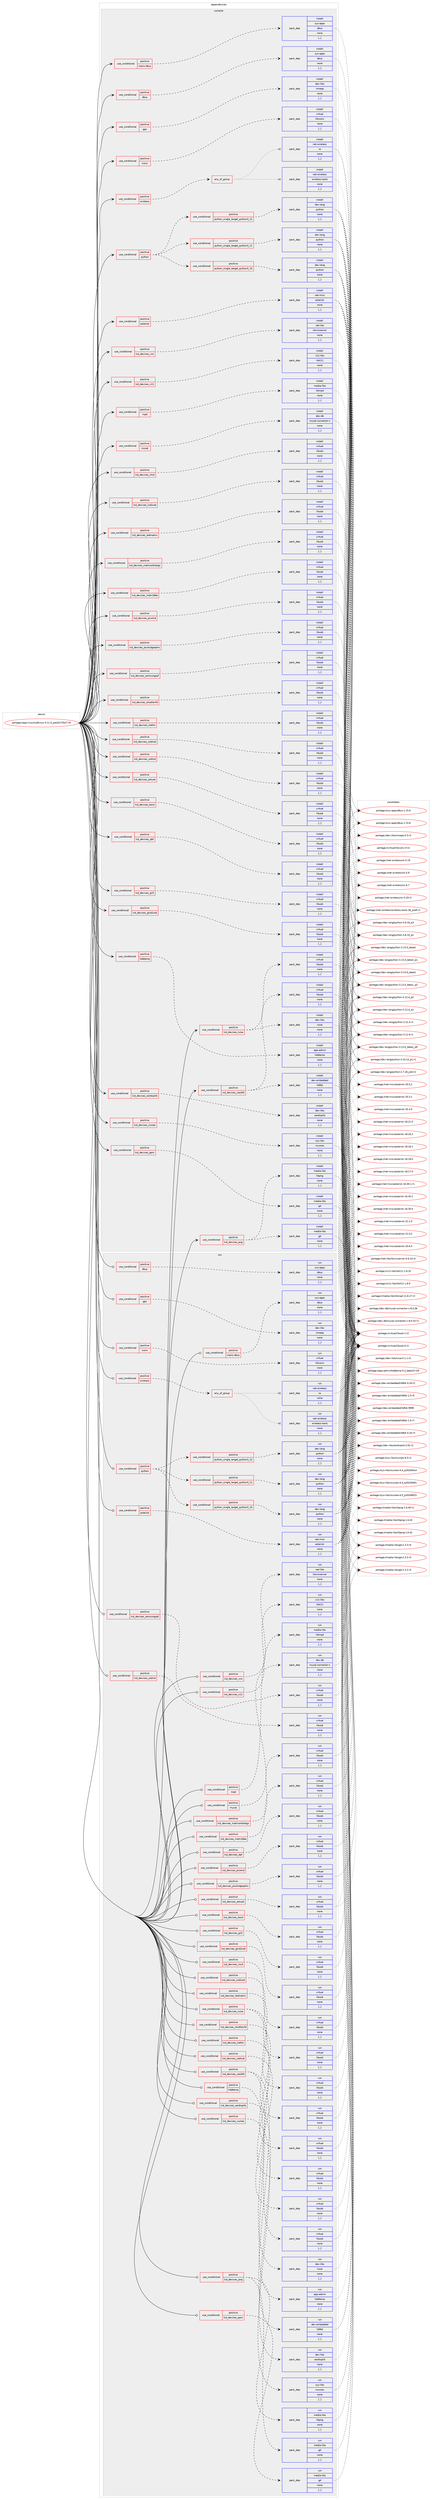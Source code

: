 digraph prolog {

# *************
# Graph options
# *************

newrank=true;
concentrate=true;
compound=true;
graph [rankdir=LR,fontname=Helvetica,fontsize=10,ranksep=1.5];#, ranksep=2.5, nodesep=0.2];
edge  [arrowhead=vee];
node  [fontname=Helvetica,fontsize=10];

# **********
# The ebuild
# **********

subgraph cluster_leftcol {
color=gray;
label=<<i>ebuild</i>>;
id [label="portage://app-misc/lcd4linux-0.11.0_pre20170527-r9", color=red, width=4, href="../app-misc/lcd4linux-0.11.0_pre20170527-r9.svg"];
}

# ****************
# The dependencies
# ****************

subgraph cluster_midcol {
color=gray;
label=<<i>dependencies</i>>;
subgraph cluster_compile {
fillcolor="#eeeeee";
style=filled;
label=<<i>compile</i>>;
subgraph cond12164 {
dependency42111 [label=<<TABLE BORDER="0" CELLBORDER="1" CELLSPACING="0" CELLPADDING="4"><TR><TD ROWSPAN="3" CELLPADDING="10">use_conditional</TD></TR><TR><TD>positive</TD></TR><TR><TD>asterisk</TD></TR></TABLE>>, shape=none, color=red];
subgraph pack29550 {
dependency42112 [label=<<TABLE BORDER="0" CELLBORDER="1" CELLSPACING="0" CELLPADDING="4" WIDTH="220"><TR><TD ROWSPAN="6" CELLPADDING="30">pack_dep</TD></TR><TR><TD WIDTH="110">install</TD></TR><TR><TD>net-misc</TD></TR><TR><TD>asterisk</TD></TR><TR><TD>none</TD></TR><TR><TD>[,,]</TD></TR></TABLE>>, shape=none, color=blue];
}
dependency42111:e -> dependency42112:w [weight=20,style="dashed",arrowhead="vee"];
}
id:e -> dependency42111:w [weight=20,style="solid",arrowhead="vee"];
subgraph cond12165 {
dependency42113 [label=<<TABLE BORDER="0" CELLBORDER="1" CELLSPACING="0" CELLPADDING="4"><TR><TD ROWSPAN="3" CELLPADDING="10">use_conditional</TD></TR><TR><TD>positive</TD></TR><TR><TD>dbus</TD></TR></TABLE>>, shape=none, color=red];
subgraph pack29551 {
dependency42114 [label=<<TABLE BORDER="0" CELLBORDER="1" CELLSPACING="0" CELLPADDING="4" WIDTH="220"><TR><TD ROWSPAN="6" CELLPADDING="30">pack_dep</TD></TR><TR><TD WIDTH="110">install</TD></TR><TR><TD>sys-apps</TD></TR><TR><TD>dbus</TD></TR><TR><TD>none</TD></TR><TR><TD>[,,]</TD></TR></TABLE>>, shape=none, color=blue];
}
dependency42113:e -> dependency42114:w [weight=20,style="dashed",arrowhead="vee"];
}
id:e -> dependency42113:w [weight=20,style="solid",arrowhead="vee"];
subgraph cond12166 {
dependency42115 [label=<<TABLE BORDER="0" CELLBORDER="1" CELLSPACING="0" CELLPADDING="4"><TR><TD ROWSPAN="3" CELLPADDING="10">use_conditional</TD></TR><TR><TD>positive</TD></TR><TR><TD>gps</TD></TR></TABLE>>, shape=none, color=red];
subgraph pack29552 {
dependency42116 [label=<<TABLE BORDER="0" CELLBORDER="1" CELLSPACING="0" CELLPADDING="4" WIDTH="220"><TR><TD ROWSPAN="6" CELLPADDING="30">pack_dep</TD></TR><TR><TD WIDTH="110">install</TD></TR><TR><TD>dev-libs</TD></TR><TR><TD>nmeap</TD></TR><TR><TD>none</TD></TR><TR><TD>[,,]</TD></TR></TABLE>>, shape=none, color=blue];
}
dependency42115:e -> dependency42116:w [weight=20,style="dashed",arrowhead="vee"];
}
id:e -> dependency42115:w [weight=20,style="solid",arrowhead="vee"];
subgraph cond12167 {
dependency42117 [label=<<TABLE BORDER="0" CELLBORDER="1" CELLSPACING="0" CELLPADDING="4"><TR><TD ROWSPAN="3" CELLPADDING="10">use_conditional</TD></TR><TR><TD>positive</TD></TR><TR><TD>hddtemp</TD></TR></TABLE>>, shape=none, color=red];
subgraph pack29553 {
dependency42118 [label=<<TABLE BORDER="0" CELLBORDER="1" CELLSPACING="0" CELLPADDING="4" WIDTH="220"><TR><TD ROWSPAN="6" CELLPADDING="30">pack_dep</TD></TR><TR><TD WIDTH="110">install</TD></TR><TR><TD>app-admin</TD></TR><TR><TD>hddtemp</TD></TR><TR><TD>none</TD></TR><TR><TD>[,,]</TD></TR></TABLE>>, shape=none, color=blue];
}
dependency42117:e -> dependency42118:w [weight=20,style="dashed",arrowhead="vee"];
}
id:e -> dependency42117:w [weight=20,style="solid",arrowhead="vee"];
subgraph cond12168 {
dependency42119 [label=<<TABLE BORDER="0" CELLBORDER="1" CELLSPACING="0" CELLPADDING="4"><TR><TD ROWSPAN="3" CELLPADDING="10">use_conditional</TD></TR><TR><TD>positive</TD></TR><TR><TD>iconv</TD></TR></TABLE>>, shape=none, color=red];
subgraph pack29554 {
dependency42120 [label=<<TABLE BORDER="0" CELLBORDER="1" CELLSPACING="0" CELLPADDING="4" WIDTH="220"><TR><TD ROWSPAN="6" CELLPADDING="30">pack_dep</TD></TR><TR><TD WIDTH="110">install</TD></TR><TR><TD>virtual</TD></TR><TR><TD>libiconv</TD></TR><TR><TD>none</TD></TR><TR><TD>[,,]</TD></TR></TABLE>>, shape=none, color=blue];
}
dependency42119:e -> dependency42120:w [weight=20,style="dashed",arrowhead="vee"];
}
id:e -> dependency42119:w [weight=20,style="solid",arrowhead="vee"];
subgraph cond12169 {
dependency42121 [label=<<TABLE BORDER="0" CELLBORDER="1" CELLSPACING="0" CELLPADDING="4"><TR><TD ROWSPAN="3" CELLPADDING="10">use_conditional</TD></TR><TR><TD>positive</TD></TR><TR><TD>lcd_devices_astusb</TD></TR></TABLE>>, shape=none, color=red];
subgraph pack29555 {
dependency42122 [label=<<TABLE BORDER="0" CELLBORDER="1" CELLSPACING="0" CELLPADDING="4" WIDTH="220"><TR><TD ROWSPAN="6" CELLPADDING="30">pack_dep</TD></TR><TR><TD WIDTH="110">install</TD></TR><TR><TD>virtual</TD></TR><TR><TD>libusb</TD></TR><TR><TD>none</TD></TR><TR><TD>[,,]</TD></TR></TABLE>>, shape=none, color=blue];
}
dependency42121:e -> dependency42122:w [weight=20,style="dashed",arrowhead="vee"];
}
id:e -> dependency42121:w [weight=20,style="solid",arrowhead="vee"];
subgraph cond12170 {
dependency42123 [label=<<TABLE BORDER="0" CELLBORDER="1" CELLSPACING="0" CELLPADDING="4"><TR><TD ROWSPAN="3" CELLPADDING="10">use_conditional</TD></TR><TR><TD>positive</TD></TR><TR><TD>lcd_devices_bwct</TD></TR></TABLE>>, shape=none, color=red];
subgraph pack29556 {
dependency42124 [label=<<TABLE BORDER="0" CELLBORDER="1" CELLSPACING="0" CELLPADDING="4" WIDTH="220"><TR><TD ROWSPAN="6" CELLPADDING="30">pack_dep</TD></TR><TR><TD WIDTH="110">install</TD></TR><TR><TD>virtual</TD></TR><TR><TD>libusb</TD></TR><TR><TD>none</TD></TR><TR><TD>[,,]</TD></TR></TABLE>>, shape=none, color=blue];
}
dependency42123:e -> dependency42124:w [weight=20,style="dashed",arrowhead="vee"];
}
id:e -> dependency42123:w [weight=20,style="solid",arrowhead="vee"];
subgraph cond12171 {
dependency42125 [label=<<TABLE BORDER="0" CELLBORDER="1" CELLSPACING="0" CELLPADDING="4"><TR><TD ROWSPAN="3" CELLPADDING="10">use_conditional</TD></TR><TR><TD>positive</TD></TR><TR><TD>lcd_devices_curses</TD></TR></TABLE>>, shape=none, color=red];
subgraph pack29557 {
dependency42126 [label=<<TABLE BORDER="0" CELLBORDER="1" CELLSPACING="0" CELLPADDING="4" WIDTH="220"><TR><TD ROWSPAN="6" CELLPADDING="30">pack_dep</TD></TR><TR><TD WIDTH="110">install</TD></TR><TR><TD>sys-libs</TD></TR><TR><TD>ncurses</TD></TR><TR><TD>none</TD></TR><TR><TD>[,,]</TD></TR></TABLE>>, shape=none, color=blue];
}
dependency42125:e -> dependency42126:w [weight=20,style="dashed",arrowhead="vee"];
}
id:e -> dependency42125:w [weight=20,style="solid",arrowhead="vee"];
subgraph cond12172 {
dependency42127 [label=<<TABLE BORDER="0" CELLBORDER="1" CELLSPACING="0" CELLPADDING="4"><TR><TD ROWSPAN="3" CELLPADDING="10">use_conditional</TD></TR><TR><TD>positive</TD></TR><TR><TD>lcd_devices_dpf</TD></TR></TABLE>>, shape=none, color=red];
subgraph pack29558 {
dependency42128 [label=<<TABLE BORDER="0" CELLBORDER="1" CELLSPACING="0" CELLPADDING="4" WIDTH="220"><TR><TD ROWSPAN="6" CELLPADDING="30">pack_dep</TD></TR><TR><TD WIDTH="110">install</TD></TR><TR><TD>virtual</TD></TR><TR><TD>libusb</TD></TR><TR><TD>none</TD></TR><TR><TD>[,,]</TD></TR></TABLE>>, shape=none, color=blue];
}
dependency42127:e -> dependency42128:w [weight=20,style="dashed",arrowhead="vee"];
}
id:e -> dependency42127:w [weight=20,style="solid",arrowhead="vee"];
subgraph cond12173 {
dependency42129 [label=<<TABLE BORDER="0" CELLBORDER="1" CELLSPACING="0" CELLPADDING="4"><TR><TD ROWSPAN="3" CELLPADDING="10">use_conditional</TD></TR><TR><TD>positive</TD></TR><TR><TD>lcd_devices_g15</TD></TR></TABLE>>, shape=none, color=red];
subgraph pack29559 {
dependency42130 [label=<<TABLE BORDER="0" CELLBORDER="1" CELLSPACING="0" CELLPADDING="4" WIDTH="220"><TR><TD ROWSPAN="6" CELLPADDING="30">pack_dep</TD></TR><TR><TD WIDTH="110">install</TD></TR><TR><TD>virtual</TD></TR><TR><TD>libusb</TD></TR><TR><TD>none</TD></TR><TR><TD>[,,]</TD></TR></TABLE>>, shape=none, color=blue];
}
dependency42129:e -> dependency42130:w [weight=20,style="dashed",arrowhead="vee"];
}
id:e -> dependency42129:w [weight=20,style="solid",arrowhead="vee"];
subgraph cond12174 {
dependency42131 [label=<<TABLE BORDER="0" CELLBORDER="1" CELLSPACING="0" CELLPADDING="4"><TR><TD ROWSPAN="3" CELLPADDING="10">use_conditional</TD></TR><TR><TD>positive</TD></TR><TR><TD>lcd_devices_glcd2usb</TD></TR></TABLE>>, shape=none, color=red];
subgraph pack29560 {
dependency42132 [label=<<TABLE BORDER="0" CELLBORDER="1" CELLSPACING="0" CELLPADDING="4" WIDTH="220"><TR><TD ROWSPAN="6" CELLPADDING="30">pack_dep</TD></TR><TR><TD WIDTH="110">install</TD></TR><TR><TD>virtual</TD></TR><TR><TD>libusb</TD></TR><TR><TD>none</TD></TR><TR><TD>[,,]</TD></TR></TABLE>>, shape=none, color=blue];
}
dependency42131:e -> dependency42132:w [weight=20,style="dashed",arrowhead="vee"];
}
id:e -> dependency42131:w [weight=20,style="solid",arrowhead="vee"];
subgraph cond12175 {
dependency42133 [label=<<TABLE BORDER="0" CELLBORDER="1" CELLSPACING="0" CELLPADDING="4"><TR><TD ROWSPAN="3" CELLPADDING="10">use_conditional</TD></TR><TR><TD>positive</TD></TR><TR><TD>lcd_devices_irlcd</TD></TR></TABLE>>, shape=none, color=red];
subgraph pack29561 {
dependency42134 [label=<<TABLE BORDER="0" CELLBORDER="1" CELLSPACING="0" CELLPADDING="4" WIDTH="220"><TR><TD ROWSPAN="6" CELLPADDING="30">pack_dep</TD></TR><TR><TD WIDTH="110">install</TD></TR><TR><TD>virtual</TD></TR><TR><TD>libusb</TD></TR><TR><TD>none</TD></TR><TR><TD>[,,]</TD></TR></TABLE>>, shape=none, color=blue];
}
dependency42133:e -> dependency42134:w [weight=20,style="dashed",arrowhead="vee"];
}
id:e -> dependency42133:w [weight=20,style="solid",arrowhead="vee"];
subgraph cond12176 {
dependency42135 [label=<<TABLE BORDER="0" CELLBORDER="1" CELLSPACING="0" CELLPADDING="4"><TR><TD ROWSPAN="3" CELLPADDING="10">use_conditional</TD></TR><TR><TD>positive</TD></TR><TR><TD>lcd_devices_lcd2usb</TD></TR></TABLE>>, shape=none, color=red];
subgraph pack29562 {
dependency42136 [label=<<TABLE BORDER="0" CELLBORDER="1" CELLSPACING="0" CELLPADDING="4" WIDTH="220"><TR><TD ROWSPAN="6" CELLPADDING="30">pack_dep</TD></TR><TR><TD WIDTH="110">install</TD></TR><TR><TD>virtual</TD></TR><TR><TD>libusb</TD></TR><TR><TD>none</TD></TR><TR><TD>[,,]</TD></TR></TABLE>>, shape=none, color=blue];
}
dependency42135:e -> dependency42136:w [weight=20,style="dashed",arrowhead="vee"];
}
id:e -> dependency42135:w [weight=20,style="solid",arrowhead="vee"];
subgraph cond12177 {
dependency42137 [label=<<TABLE BORDER="0" CELLBORDER="1" CELLSPACING="0" CELLPADDING="4"><TR><TD ROWSPAN="3" CELLPADDING="10">use_conditional</TD></TR><TR><TD>positive</TD></TR><TR><TD>lcd_devices_ledmatrix</TD></TR></TABLE>>, shape=none, color=red];
subgraph pack29563 {
dependency42138 [label=<<TABLE BORDER="0" CELLBORDER="1" CELLSPACING="0" CELLPADDING="4" WIDTH="220"><TR><TD ROWSPAN="6" CELLPADDING="30">pack_dep</TD></TR><TR><TD WIDTH="110">install</TD></TR><TR><TD>virtual</TD></TR><TR><TD>libusb</TD></TR><TR><TD>none</TD></TR><TR><TD>[,,]</TD></TR></TABLE>>, shape=none, color=blue];
}
dependency42137:e -> dependency42138:w [weight=20,style="dashed",arrowhead="vee"];
}
id:e -> dependency42137:w [weight=20,style="solid",arrowhead="vee"];
subgraph cond12178 {
dependency42139 [label=<<TABLE BORDER="0" CELLBORDER="1" CELLSPACING="0" CELLPADDING="4"><TR><TD ROWSPAN="3" CELLPADDING="10">use_conditional</TD></TR><TR><TD>positive</TD></TR><TR><TD>lcd_devices_luise</TD></TR></TABLE>>, shape=none, color=red];
subgraph pack29564 {
dependency42140 [label=<<TABLE BORDER="0" CELLBORDER="1" CELLSPACING="0" CELLPADDING="4" WIDTH="220"><TR><TD ROWSPAN="6" CELLPADDING="30">pack_dep</TD></TR><TR><TD WIDTH="110">install</TD></TR><TR><TD>dev-libs</TD></TR><TR><TD>luise</TD></TR><TR><TD>none</TD></TR><TR><TD>[,,]</TD></TR></TABLE>>, shape=none, color=blue];
}
dependency42139:e -> dependency42140:w [weight=20,style="dashed",arrowhead="vee"];
subgraph pack29565 {
dependency42141 [label=<<TABLE BORDER="0" CELLBORDER="1" CELLSPACING="0" CELLPADDING="4" WIDTH="220"><TR><TD ROWSPAN="6" CELLPADDING="30">pack_dep</TD></TR><TR><TD WIDTH="110">install</TD></TR><TR><TD>virtual</TD></TR><TR><TD>libusb</TD></TR><TR><TD>none</TD></TR><TR><TD>[,,]</TD></TR></TABLE>>, shape=none, color=blue];
}
dependency42139:e -> dependency42141:w [weight=20,style="dashed",arrowhead="vee"];
}
id:e -> dependency42139:w [weight=20,style="solid",arrowhead="vee"];
subgraph cond12179 {
dependency42142 [label=<<TABLE BORDER="0" CELLBORDER="1" CELLSPACING="0" CELLPADDING="4"><TR><TD ROWSPAN="3" CELLPADDING="10">use_conditional</TD></TR><TR><TD>positive</TD></TR><TR><TD>lcd_devices_matrixorbitalgx</TD></TR></TABLE>>, shape=none, color=red];
subgraph pack29566 {
dependency42143 [label=<<TABLE BORDER="0" CELLBORDER="1" CELLSPACING="0" CELLPADDING="4" WIDTH="220"><TR><TD ROWSPAN="6" CELLPADDING="30">pack_dep</TD></TR><TR><TD WIDTH="110">install</TD></TR><TR><TD>virtual</TD></TR><TR><TD>libusb</TD></TR><TR><TD>none</TD></TR><TR><TD>[,,]</TD></TR></TABLE>>, shape=none, color=blue];
}
dependency42142:e -> dependency42143:w [weight=20,style="dashed",arrowhead="vee"];
}
id:e -> dependency42142:w [weight=20,style="solid",arrowhead="vee"];
subgraph cond12180 {
dependency42144 [label=<<TABLE BORDER="0" CELLBORDER="1" CELLSPACING="0" CELLPADDING="4"><TR><TD ROWSPAN="3" CELLPADDING="10">use_conditional</TD></TR><TR><TD>positive</TD></TR><TR><TD>lcd_devices_mdm166a</TD></TR></TABLE>>, shape=none, color=red];
subgraph pack29567 {
dependency42145 [label=<<TABLE BORDER="0" CELLBORDER="1" CELLSPACING="0" CELLPADDING="4" WIDTH="220"><TR><TD ROWSPAN="6" CELLPADDING="30">pack_dep</TD></TR><TR><TD WIDTH="110">install</TD></TR><TR><TD>virtual</TD></TR><TR><TD>libusb</TD></TR><TR><TD>none</TD></TR><TR><TD>[,,]</TD></TR></TABLE>>, shape=none, color=blue];
}
dependency42144:e -> dependency42145:w [weight=20,style="dashed",arrowhead="vee"];
}
id:e -> dependency42144:w [weight=20,style="solid",arrowhead="vee"];
subgraph cond12181 {
dependency42146 [label=<<TABLE BORDER="0" CELLBORDER="1" CELLSPACING="0" CELLPADDING="4"><TR><TD ROWSPAN="3" CELLPADDING="10">use_conditional</TD></TR><TR><TD>positive</TD></TR><TR><TD>lcd_devices_picolcd</TD></TR></TABLE>>, shape=none, color=red];
subgraph pack29568 {
dependency42147 [label=<<TABLE BORDER="0" CELLBORDER="1" CELLSPACING="0" CELLPADDING="4" WIDTH="220"><TR><TD ROWSPAN="6" CELLPADDING="30">pack_dep</TD></TR><TR><TD WIDTH="110">install</TD></TR><TR><TD>virtual</TD></TR><TR><TD>libusb</TD></TR><TR><TD>none</TD></TR><TR><TD>[,,]</TD></TR></TABLE>>, shape=none, color=blue];
}
dependency42146:e -> dependency42147:w [weight=20,style="dashed",arrowhead="vee"];
}
id:e -> dependency42146:w [weight=20,style="solid",arrowhead="vee"];
subgraph cond12182 {
dependency42148 [label=<<TABLE BORDER="0" CELLBORDER="1" CELLSPACING="0" CELLPADDING="4"><TR><TD ROWSPAN="3" CELLPADDING="10">use_conditional</TD></TR><TR><TD>positive</TD></TR><TR><TD>lcd_devices_picolcdgraphic</TD></TR></TABLE>>, shape=none, color=red];
subgraph pack29569 {
dependency42149 [label=<<TABLE BORDER="0" CELLBORDER="1" CELLSPACING="0" CELLPADDING="4" WIDTH="220"><TR><TD ROWSPAN="6" CELLPADDING="30">pack_dep</TD></TR><TR><TD WIDTH="110">install</TD></TR><TR><TD>virtual</TD></TR><TR><TD>libusb</TD></TR><TR><TD>none</TD></TR><TR><TD>[,,]</TD></TR></TABLE>>, shape=none, color=blue];
}
dependency42148:e -> dependency42149:w [weight=20,style="dashed",arrowhead="vee"];
}
id:e -> dependency42148:w [weight=20,style="solid",arrowhead="vee"];
subgraph cond12183 {
dependency42150 [label=<<TABLE BORDER="0" CELLBORDER="1" CELLSPACING="0" CELLPADDING="4"><TR><TD ROWSPAN="3" CELLPADDING="10">use_conditional</TD></TR><TR><TD>positive</TD></TR><TR><TD>lcd_devices_png</TD></TR></TABLE>>, shape=none, color=red];
subgraph pack29570 {
dependency42151 [label=<<TABLE BORDER="0" CELLBORDER="1" CELLSPACING="0" CELLPADDING="4" WIDTH="220"><TR><TD ROWSPAN="6" CELLPADDING="30">pack_dep</TD></TR><TR><TD WIDTH="110">install</TD></TR><TR><TD>media-libs</TD></TR><TR><TD>gd</TD></TR><TR><TD>none</TD></TR><TR><TD>[,,]</TD></TR></TABLE>>, shape=none, color=blue];
}
dependency42150:e -> dependency42151:w [weight=20,style="dashed",arrowhead="vee"];
subgraph pack29571 {
dependency42152 [label=<<TABLE BORDER="0" CELLBORDER="1" CELLSPACING="0" CELLPADDING="4" WIDTH="220"><TR><TD ROWSPAN="6" CELLPADDING="30">pack_dep</TD></TR><TR><TD WIDTH="110">install</TD></TR><TR><TD>media-libs</TD></TR><TR><TD>libpng</TD></TR><TR><TD>none</TD></TR><TR><TD>[,,]</TD></TR></TABLE>>, shape=none, color=blue];
}
dependency42150:e -> dependency42152:w [weight=20,style="dashed",arrowhead="vee"];
}
id:e -> dependency42150:w [weight=20,style="solid",arrowhead="vee"];
subgraph cond12184 {
dependency42153 [label=<<TABLE BORDER="0" CELLBORDER="1" CELLSPACING="0" CELLPADDING="4"><TR><TD ROWSPAN="3" CELLPADDING="10">use_conditional</TD></TR><TR><TD>positive</TD></TR><TR><TD>lcd_devices_ppm</TD></TR></TABLE>>, shape=none, color=red];
subgraph pack29572 {
dependency42154 [label=<<TABLE BORDER="0" CELLBORDER="1" CELLSPACING="0" CELLPADDING="4" WIDTH="220"><TR><TD ROWSPAN="6" CELLPADDING="30">pack_dep</TD></TR><TR><TD WIDTH="110">install</TD></TR><TR><TD>media-libs</TD></TR><TR><TD>gd</TD></TR><TR><TD>none</TD></TR><TR><TD>[,,]</TD></TR></TABLE>>, shape=none, color=blue];
}
dependency42153:e -> dependency42154:w [weight=20,style="dashed",arrowhead="vee"];
}
id:e -> dependency42153:w [weight=20,style="solid",arrowhead="vee"];
subgraph cond12185 {
dependency42155 [label=<<TABLE BORDER="0" CELLBORDER="1" CELLSPACING="0" CELLPADDING="4"><TR><TD ROWSPAN="3" CELLPADDING="10">use_conditional</TD></TR><TR><TD>positive</TD></TR><TR><TD>lcd_devices_samsungspf</TD></TR></TABLE>>, shape=none, color=red];
subgraph pack29573 {
dependency42156 [label=<<TABLE BORDER="0" CELLBORDER="1" CELLSPACING="0" CELLPADDING="4" WIDTH="220"><TR><TD ROWSPAN="6" CELLPADDING="30">pack_dep</TD></TR><TR><TD WIDTH="110">install</TD></TR><TR><TD>virtual</TD></TR><TR><TD>libusb</TD></TR><TR><TD>none</TD></TR><TR><TD>[,,]</TD></TR></TABLE>>, shape=none, color=blue];
}
dependency42155:e -> dependency42156:w [weight=20,style="dashed",arrowhead="vee"];
}
id:e -> dependency42155:w [weight=20,style="solid",arrowhead="vee"];
subgraph cond12186 {
dependency42157 [label=<<TABLE BORDER="0" CELLBORDER="1" CELLSPACING="0" CELLPADDING="4"><TR><TD ROWSPAN="3" CELLPADDING="10">use_conditional</TD></TR><TR><TD>positive</TD></TR><TR><TD>lcd_devices_serdisplib</TD></TR></TABLE>>, shape=none, color=red];
subgraph pack29574 {
dependency42158 [label=<<TABLE BORDER="0" CELLBORDER="1" CELLSPACING="0" CELLPADDING="4" WIDTH="220"><TR><TD ROWSPAN="6" CELLPADDING="30">pack_dep</TD></TR><TR><TD WIDTH="110">install</TD></TR><TR><TD>dev-libs</TD></TR><TR><TD>serdisplib</TD></TR><TR><TD>none</TD></TR><TR><TD>[,,]</TD></TR></TABLE>>, shape=none, color=blue];
}
dependency42157:e -> dependency42158:w [weight=20,style="dashed",arrowhead="vee"];
}
id:e -> dependency42157:w [weight=20,style="solid",arrowhead="vee"];
subgraph cond12187 {
dependency42159 [label=<<TABLE BORDER="0" CELLBORDER="1" CELLSPACING="0" CELLPADDING="4"><TR><TD ROWSPAN="3" CELLPADDING="10">use_conditional</TD></TR><TR><TD>positive</TD></TR><TR><TD>lcd_devices_shuttlevfd</TD></TR></TABLE>>, shape=none, color=red];
subgraph pack29575 {
dependency42160 [label=<<TABLE BORDER="0" CELLBORDER="1" CELLSPACING="0" CELLPADDING="4" WIDTH="220"><TR><TD ROWSPAN="6" CELLPADDING="30">pack_dep</TD></TR><TR><TD WIDTH="110">install</TD></TR><TR><TD>virtual</TD></TR><TR><TD>libusb</TD></TR><TR><TD>none</TD></TR><TR><TD>[,,]</TD></TR></TABLE>>, shape=none, color=blue];
}
dependency42159:e -> dependency42160:w [weight=20,style="dashed",arrowhead="vee"];
}
id:e -> dependency42159:w [weight=20,style="solid",arrowhead="vee"];
subgraph cond12188 {
dependency42161 [label=<<TABLE BORDER="0" CELLBORDER="1" CELLSPACING="0" CELLPADDING="4"><TR><TD ROWSPAN="3" CELLPADDING="10">use_conditional</TD></TR><TR><TD>positive</TD></TR><TR><TD>lcd_devices_trefon</TD></TR></TABLE>>, shape=none, color=red];
subgraph pack29576 {
dependency42162 [label=<<TABLE BORDER="0" CELLBORDER="1" CELLSPACING="0" CELLPADDING="4" WIDTH="220"><TR><TD ROWSPAN="6" CELLPADDING="30">pack_dep</TD></TR><TR><TD WIDTH="110">install</TD></TR><TR><TD>virtual</TD></TR><TR><TD>libusb</TD></TR><TR><TD>none</TD></TR><TR><TD>[,,]</TD></TR></TABLE>>, shape=none, color=blue];
}
dependency42161:e -> dependency42162:w [weight=20,style="dashed",arrowhead="vee"];
}
id:e -> dependency42161:w [weight=20,style="solid",arrowhead="vee"];
subgraph cond12189 {
dependency42163 [label=<<TABLE BORDER="0" CELLBORDER="1" CELLSPACING="0" CELLPADDING="4"><TR><TD ROWSPAN="3" CELLPADDING="10">use_conditional</TD></TR><TR><TD>positive</TD></TR><TR><TD>lcd_devices_ula200</TD></TR></TABLE>>, shape=none, color=red];
subgraph pack29577 {
dependency42164 [label=<<TABLE BORDER="0" CELLBORDER="1" CELLSPACING="0" CELLPADDING="4" WIDTH="220"><TR><TD ROWSPAN="6" CELLPADDING="30">pack_dep</TD></TR><TR><TD WIDTH="110">install</TD></TR><TR><TD>dev-embedded</TD></TR><TR><TD>libftdi</TD></TR><TR><TD>none</TD></TR><TR><TD>[,,]</TD></TR></TABLE>>, shape=none, color=blue];
}
dependency42163:e -> dependency42164:w [weight=20,style="dashed",arrowhead="vee"];
subgraph pack29578 {
dependency42165 [label=<<TABLE BORDER="0" CELLBORDER="1" CELLSPACING="0" CELLPADDING="4" WIDTH="220"><TR><TD ROWSPAN="6" CELLPADDING="30">pack_dep</TD></TR><TR><TD WIDTH="110">install</TD></TR><TR><TD>virtual</TD></TR><TR><TD>libusb</TD></TR><TR><TD>none</TD></TR><TR><TD>[,,]</TD></TR></TABLE>>, shape=none, color=blue];
}
dependency42163:e -> dependency42165:w [weight=20,style="dashed",arrowhead="vee"];
}
id:e -> dependency42163:w [weight=20,style="solid",arrowhead="vee"];
subgraph cond12190 {
dependency42166 [label=<<TABLE BORDER="0" CELLBORDER="1" CELLSPACING="0" CELLPADDING="4"><TR><TD ROWSPAN="3" CELLPADDING="10">use_conditional</TD></TR><TR><TD>positive</TD></TR><TR><TD>lcd_devices_usbhub</TD></TR></TABLE>>, shape=none, color=red];
subgraph pack29579 {
dependency42167 [label=<<TABLE BORDER="0" CELLBORDER="1" CELLSPACING="0" CELLPADDING="4" WIDTH="220"><TR><TD ROWSPAN="6" CELLPADDING="30">pack_dep</TD></TR><TR><TD WIDTH="110">install</TD></TR><TR><TD>virtual</TD></TR><TR><TD>libusb</TD></TR><TR><TD>none</TD></TR><TR><TD>[,,]</TD></TR></TABLE>>, shape=none, color=blue];
}
dependency42166:e -> dependency42167:w [weight=20,style="dashed",arrowhead="vee"];
}
id:e -> dependency42166:w [weight=20,style="solid",arrowhead="vee"];
subgraph cond12191 {
dependency42168 [label=<<TABLE BORDER="0" CELLBORDER="1" CELLSPACING="0" CELLPADDING="4"><TR><TD ROWSPAN="3" CELLPADDING="10">use_conditional</TD></TR><TR><TD>positive</TD></TR><TR><TD>lcd_devices_usblcd</TD></TR></TABLE>>, shape=none, color=red];
subgraph pack29580 {
dependency42169 [label=<<TABLE BORDER="0" CELLBORDER="1" CELLSPACING="0" CELLPADDING="4" WIDTH="220"><TR><TD ROWSPAN="6" CELLPADDING="30">pack_dep</TD></TR><TR><TD WIDTH="110">install</TD></TR><TR><TD>virtual</TD></TR><TR><TD>libusb</TD></TR><TR><TD>none</TD></TR><TR><TD>[,,]</TD></TR></TABLE>>, shape=none, color=blue];
}
dependency42168:e -> dependency42169:w [weight=20,style="dashed",arrowhead="vee"];
}
id:e -> dependency42168:w [weight=20,style="solid",arrowhead="vee"];
subgraph cond12192 {
dependency42170 [label=<<TABLE BORDER="0" CELLBORDER="1" CELLSPACING="0" CELLPADDING="4"><TR><TD ROWSPAN="3" CELLPADDING="10">use_conditional</TD></TR><TR><TD>positive</TD></TR><TR><TD>lcd_devices_vnc</TD></TR></TABLE>>, shape=none, color=red];
subgraph pack29581 {
dependency42171 [label=<<TABLE BORDER="0" CELLBORDER="1" CELLSPACING="0" CELLPADDING="4" WIDTH="220"><TR><TD ROWSPAN="6" CELLPADDING="30">pack_dep</TD></TR><TR><TD WIDTH="110">install</TD></TR><TR><TD>net-libs</TD></TR><TR><TD>libvncserver</TD></TR><TR><TD>none</TD></TR><TR><TD>[,,]</TD></TR></TABLE>>, shape=none, color=blue];
}
dependency42170:e -> dependency42171:w [weight=20,style="dashed",arrowhead="vee"];
}
id:e -> dependency42170:w [weight=20,style="solid",arrowhead="vee"];
subgraph cond12193 {
dependency42172 [label=<<TABLE BORDER="0" CELLBORDER="1" CELLSPACING="0" CELLPADDING="4"><TR><TD ROWSPAN="3" CELLPADDING="10">use_conditional</TD></TR><TR><TD>positive</TD></TR><TR><TD>lcd_devices_x11</TD></TR></TABLE>>, shape=none, color=red];
subgraph pack29582 {
dependency42173 [label=<<TABLE BORDER="0" CELLBORDER="1" CELLSPACING="0" CELLPADDING="4" WIDTH="220"><TR><TD ROWSPAN="6" CELLPADDING="30">pack_dep</TD></TR><TR><TD WIDTH="110">install</TD></TR><TR><TD>x11-libs</TD></TR><TR><TD>libX11</TD></TR><TR><TD>none</TD></TR><TR><TD>[,,]</TD></TR></TABLE>>, shape=none, color=blue];
}
dependency42172:e -> dependency42173:w [weight=20,style="dashed",arrowhead="vee"];
}
id:e -> dependency42172:w [weight=20,style="solid",arrowhead="vee"];
subgraph cond12194 {
dependency42174 [label=<<TABLE BORDER="0" CELLBORDER="1" CELLSPACING="0" CELLPADDING="4"><TR><TD ROWSPAN="3" CELLPADDING="10">use_conditional</TD></TR><TR><TD>positive</TD></TR><TR><TD>mpd</TD></TR></TABLE>>, shape=none, color=red];
subgraph pack29583 {
dependency42175 [label=<<TABLE BORDER="0" CELLBORDER="1" CELLSPACING="0" CELLPADDING="4" WIDTH="220"><TR><TD ROWSPAN="6" CELLPADDING="30">pack_dep</TD></TR><TR><TD WIDTH="110">install</TD></TR><TR><TD>media-libs</TD></TR><TR><TD>libmpd</TD></TR><TR><TD>none</TD></TR><TR><TD>[,,]</TD></TR></TABLE>>, shape=none, color=blue];
}
dependency42174:e -> dependency42175:w [weight=20,style="dashed",arrowhead="vee"];
}
id:e -> dependency42174:w [weight=20,style="solid",arrowhead="vee"];
subgraph cond12195 {
dependency42176 [label=<<TABLE BORDER="0" CELLBORDER="1" CELLSPACING="0" CELLPADDING="4"><TR><TD ROWSPAN="3" CELLPADDING="10">use_conditional</TD></TR><TR><TD>positive</TD></TR><TR><TD>mpris-dbus</TD></TR></TABLE>>, shape=none, color=red];
subgraph pack29584 {
dependency42177 [label=<<TABLE BORDER="0" CELLBORDER="1" CELLSPACING="0" CELLPADDING="4" WIDTH="220"><TR><TD ROWSPAN="6" CELLPADDING="30">pack_dep</TD></TR><TR><TD WIDTH="110">install</TD></TR><TR><TD>sys-apps</TD></TR><TR><TD>dbus</TD></TR><TR><TD>none</TD></TR><TR><TD>[,,]</TD></TR></TABLE>>, shape=none, color=blue];
}
dependency42176:e -> dependency42177:w [weight=20,style="dashed",arrowhead="vee"];
}
id:e -> dependency42176:w [weight=20,style="solid",arrowhead="vee"];
subgraph cond12196 {
dependency42178 [label=<<TABLE BORDER="0" CELLBORDER="1" CELLSPACING="0" CELLPADDING="4"><TR><TD ROWSPAN="3" CELLPADDING="10">use_conditional</TD></TR><TR><TD>positive</TD></TR><TR><TD>mysql</TD></TR></TABLE>>, shape=none, color=red];
subgraph pack29585 {
dependency42179 [label=<<TABLE BORDER="0" CELLBORDER="1" CELLSPACING="0" CELLPADDING="4" WIDTH="220"><TR><TD ROWSPAN="6" CELLPADDING="30">pack_dep</TD></TR><TR><TD WIDTH="110">install</TD></TR><TR><TD>dev-db</TD></TR><TR><TD>mysql-connector-c</TD></TR><TR><TD>none</TD></TR><TR><TD>[,,]</TD></TR></TABLE>>, shape=none, color=blue];
}
dependency42178:e -> dependency42179:w [weight=20,style="dashed",arrowhead="vee"];
}
id:e -> dependency42178:w [weight=20,style="solid",arrowhead="vee"];
subgraph cond12197 {
dependency42180 [label=<<TABLE BORDER="0" CELLBORDER="1" CELLSPACING="0" CELLPADDING="4"><TR><TD ROWSPAN="3" CELLPADDING="10">use_conditional</TD></TR><TR><TD>positive</TD></TR><TR><TD>python</TD></TR></TABLE>>, shape=none, color=red];
subgraph cond12198 {
dependency42181 [label=<<TABLE BORDER="0" CELLBORDER="1" CELLSPACING="0" CELLPADDING="4"><TR><TD ROWSPAN="3" CELLPADDING="10">use_conditional</TD></TR><TR><TD>positive</TD></TR><TR><TD>python_single_target_python3_10</TD></TR></TABLE>>, shape=none, color=red];
subgraph pack29586 {
dependency42182 [label=<<TABLE BORDER="0" CELLBORDER="1" CELLSPACING="0" CELLPADDING="4" WIDTH="220"><TR><TD ROWSPAN="6" CELLPADDING="30">pack_dep</TD></TR><TR><TD WIDTH="110">install</TD></TR><TR><TD>dev-lang</TD></TR><TR><TD>python</TD></TR><TR><TD>none</TD></TR><TR><TD>[,,]</TD></TR></TABLE>>, shape=none, color=blue];
}
dependency42181:e -> dependency42182:w [weight=20,style="dashed",arrowhead="vee"];
}
dependency42180:e -> dependency42181:w [weight=20,style="dashed",arrowhead="vee"];
subgraph cond12199 {
dependency42183 [label=<<TABLE BORDER="0" CELLBORDER="1" CELLSPACING="0" CELLPADDING="4"><TR><TD ROWSPAN="3" CELLPADDING="10">use_conditional</TD></TR><TR><TD>positive</TD></TR><TR><TD>python_single_target_python3_11</TD></TR></TABLE>>, shape=none, color=red];
subgraph pack29587 {
dependency42184 [label=<<TABLE BORDER="0" CELLBORDER="1" CELLSPACING="0" CELLPADDING="4" WIDTH="220"><TR><TD ROWSPAN="6" CELLPADDING="30">pack_dep</TD></TR><TR><TD WIDTH="110">install</TD></TR><TR><TD>dev-lang</TD></TR><TR><TD>python</TD></TR><TR><TD>none</TD></TR><TR><TD>[,,]</TD></TR></TABLE>>, shape=none, color=blue];
}
dependency42183:e -> dependency42184:w [weight=20,style="dashed",arrowhead="vee"];
}
dependency42180:e -> dependency42183:w [weight=20,style="dashed",arrowhead="vee"];
subgraph cond12200 {
dependency42185 [label=<<TABLE BORDER="0" CELLBORDER="1" CELLSPACING="0" CELLPADDING="4"><TR><TD ROWSPAN="3" CELLPADDING="10">use_conditional</TD></TR><TR><TD>positive</TD></TR><TR><TD>python_single_target_python3_12</TD></TR></TABLE>>, shape=none, color=red];
subgraph pack29588 {
dependency42186 [label=<<TABLE BORDER="0" CELLBORDER="1" CELLSPACING="0" CELLPADDING="4" WIDTH="220"><TR><TD ROWSPAN="6" CELLPADDING="30">pack_dep</TD></TR><TR><TD WIDTH="110">install</TD></TR><TR><TD>dev-lang</TD></TR><TR><TD>python</TD></TR><TR><TD>none</TD></TR><TR><TD>[,,]</TD></TR></TABLE>>, shape=none, color=blue];
}
dependency42185:e -> dependency42186:w [weight=20,style="dashed",arrowhead="vee"];
}
dependency42180:e -> dependency42185:w [weight=20,style="dashed",arrowhead="vee"];
}
id:e -> dependency42180:w [weight=20,style="solid",arrowhead="vee"];
subgraph cond12201 {
dependency42187 [label=<<TABLE BORDER="0" CELLBORDER="1" CELLSPACING="0" CELLPADDING="4"><TR><TD ROWSPAN="3" CELLPADDING="10">use_conditional</TD></TR><TR><TD>positive</TD></TR><TR><TD>wireless</TD></TR></TABLE>>, shape=none, color=red];
subgraph any337 {
dependency42188 [label=<<TABLE BORDER="0" CELLBORDER="1" CELLSPACING="0" CELLPADDING="4"><TR><TD CELLPADDING="10">any_of_group</TD></TR></TABLE>>, shape=none, color=red];subgraph pack29589 {
dependency42189 [label=<<TABLE BORDER="0" CELLBORDER="1" CELLSPACING="0" CELLPADDING="4" WIDTH="220"><TR><TD ROWSPAN="6" CELLPADDING="30">pack_dep</TD></TR><TR><TD WIDTH="110">install</TD></TR><TR><TD>net-wireless</TD></TR><TR><TD>iw</TD></TR><TR><TD>none</TD></TR><TR><TD>[,,]</TD></TR></TABLE>>, shape=none, color=blue];
}
dependency42188:e -> dependency42189:w [weight=20,style="dotted",arrowhead="oinv"];
subgraph pack29590 {
dependency42190 [label=<<TABLE BORDER="0" CELLBORDER="1" CELLSPACING="0" CELLPADDING="4" WIDTH="220"><TR><TD ROWSPAN="6" CELLPADDING="30">pack_dep</TD></TR><TR><TD WIDTH="110">install</TD></TR><TR><TD>net-wireless</TD></TR><TR><TD>wireless-tools</TD></TR><TR><TD>none</TD></TR><TR><TD>[,,]</TD></TR></TABLE>>, shape=none, color=blue];
}
dependency42188:e -> dependency42190:w [weight=20,style="dotted",arrowhead="oinv"];
}
dependency42187:e -> dependency42188:w [weight=20,style="dashed",arrowhead="vee"];
}
id:e -> dependency42187:w [weight=20,style="solid",arrowhead="vee"];
}
subgraph cluster_compileandrun {
fillcolor="#eeeeee";
style=filled;
label=<<i>compile and run</i>>;
}
subgraph cluster_run {
fillcolor="#eeeeee";
style=filled;
label=<<i>run</i>>;
subgraph cond12202 {
dependency42191 [label=<<TABLE BORDER="0" CELLBORDER="1" CELLSPACING="0" CELLPADDING="4"><TR><TD ROWSPAN="3" CELLPADDING="10">use_conditional</TD></TR><TR><TD>positive</TD></TR><TR><TD>asterisk</TD></TR></TABLE>>, shape=none, color=red];
subgraph pack29591 {
dependency42192 [label=<<TABLE BORDER="0" CELLBORDER="1" CELLSPACING="0" CELLPADDING="4" WIDTH="220"><TR><TD ROWSPAN="6" CELLPADDING="30">pack_dep</TD></TR><TR><TD WIDTH="110">run</TD></TR><TR><TD>net-misc</TD></TR><TR><TD>asterisk</TD></TR><TR><TD>none</TD></TR><TR><TD>[,,]</TD></TR></TABLE>>, shape=none, color=blue];
}
dependency42191:e -> dependency42192:w [weight=20,style="dashed",arrowhead="vee"];
}
id:e -> dependency42191:w [weight=20,style="solid",arrowhead="odot"];
subgraph cond12203 {
dependency42193 [label=<<TABLE BORDER="0" CELLBORDER="1" CELLSPACING="0" CELLPADDING="4"><TR><TD ROWSPAN="3" CELLPADDING="10">use_conditional</TD></TR><TR><TD>positive</TD></TR><TR><TD>dbus</TD></TR></TABLE>>, shape=none, color=red];
subgraph pack29592 {
dependency42194 [label=<<TABLE BORDER="0" CELLBORDER="1" CELLSPACING="0" CELLPADDING="4" WIDTH="220"><TR><TD ROWSPAN="6" CELLPADDING="30">pack_dep</TD></TR><TR><TD WIDTH="110">run</TD></TR><TR><TD>sys-apps</TD></TR><TR><TD>dbus</TD></TR><TR><TD>none</TD></TR><TR><TD>[,,]</TD></TR></TABLE>>, shape=none, color=blue];
}
dependency42193:e -> dependency42194:w [weight=20,style="dashed",arrowhead="vee"];
}
id:e -> dependency42193:w [weight=20,style="solid",arrowhead="odot"];
subgraph cond12204 {
dependency42195 [label=<<TABLE BORDER="0" CELLBORDER="1" CELLSPACING="0" CELLPADDING="4"><TR><TD ROWSPAN="3" CELLPADDING="10">use_conditional</TD></TR><TR><TD>positive</TD></TR><TR><TD>gps</TD></TR></TABLE>>, shape=none, color=red];
subgraph pack29593 {
dependency42196 [label=<<TABLE BORDER="0" CELLBORDER="1" CELLSPACING="0" CELLPADDING="4" WIDTH="220"><TR><TD ROWSPAN="6" CELLPADDING="30">pack_dep</TD></TR><TR><TD WIDTH="110">run</TD></TR><TR><TD>dev-libs</TD></TR><TR><TD>nmeap</TD></TR><TR><TD>none</TD></TR><TR><TD>[,,]</TD></TR></TABLE>>, shape=none, color=blue];
}
dependency42195:e -> dependency42196:w [weight=20,style="dashed",arrowhead="vee"];
}
id:e -> dependency42195:w [weight=20,style="solid",arrowhead="odot"];
subgraph cond12205 {
dependency42197 [label=<<TABLE BORDER="0" CELLBORDER="1" CELLSPACING="0" CELLPADDING="4"><TR><TD ROWSPAN="3" CELLPADDING="10">use_conditional</TD></TR><TR><TD>positive</TD></TR><TR><TD>hddtemp</TD></TR></TABLE>>, shape=none, color=red];
subgraph pack29594 {
dependency42198 [label=<<TABLE BORDER="0" CELLBORDER="1" CELLSPACING="0" CELLPADDING="4" WIDTH="220"><TR><TD ROWSPAN="6" CELLPADDING="30">pack_dep</TD></TR><TR><TD WIDTH="110">run</TD></TR><TR><TD>app-admin</TD></TR><TR><TD>hddtemp</TD></TR><TR><TD>none</TD></TR><TR><TD>[,,]</TD></TR></TABLE>>, shape=none, color=blue];
}
dependency42197:e -> dependency42198:w [weight=20,style="dashed",arrowhead="vee"];
}
id:e -> dependency42197:w [weight=20,style="solid",arrowhead="odot"];
subgraph cond12206 {
dependency42199 [label=<<TABLE BORDER="0" CELLBORDER="1" CELLSPACING="0" CELLPADDING="4"><TR><TD ROWSPAN="3" CELLPADDING="10">use_conditional</TD></TR><TR><TD>positive</TD></TR><TR><TD>iconv</TD></TR></TABLE>>, shape=none, color=red];
subgraph pack29595 {
dependency42200 [label=<<TABLE BORDER="0" CELLBORDER="1" CELLSPACING="0" CELLPADDING="4" WIDTH="220"><TR><TD ROWSPAN="6" CELLPADDING="30">pack_dep</TD></TR><TR><TD WIDTH="110">run</TD></TR><TR><TD>virtual</TD></TR><TR><TD>libiconv</TD></TR><TR><TD>none</TD></TR><TR><TD>[,,]</TD></TR></TABLE>>, shape=none, color=blue];
}
dependency42199:e -> dependency42200:w [weight=20,style="dashed",arrowhead="vee"];
}
id:e -> dependency42199:w [weight=20,style="solid",arrowhead="odot"];
subgraph cond12207 {
dependency42201 [label=<<TABLE BORDER="0" CELLBORDER="1" CELLSPACING="0" CELLPADDING="4"><TR><TD ROWSPAN="3" CELLPADDING="10">use_conditional</TD></TR><TR><TD>positive</TD></TR><TR><TD>lcd_devices_astusb</TD></TR></TABLE>>, shape=none, color=red];
subgraph pack29596 {
dependency42202 [label=<<TABLE BORDER="0" CELLBORDER="1" CELLSPACING="0" CELLPADDING="4" WIDTH="220"><TR><TD ROWSPAN="6" CELLPADDING="30">pack_dep</TD></TR><TR><TD WIDTH="110">run</TD></TR><TR><TD>virtual</TD></TR><TR><TD>libusb</TD></TR><TR><TD>none</TD></TR><TR><TD>[,,]</TD></TR></TABLE>>, shape=none, color=blue];
}
dependency42201:e -> dependency42202:w [weight=20,style="dashed",arrowhead="vee"];
}
id:e -> dependency42201:w [weight=20,style="solid",arrowhead="odot"];
subgraph cond12208 {
dependency42203 [label=<<TABLE BORDER="0" CELLBORDER="1" CELLSPACING="0" CELLPADDING="4"><TR><TD ROWSPAN="3" CELLPADDING="10">use_conditional</TD></TR><TR><TD>positive</TD></TR><TR><TD>lcd_devices_bwct</TD></TR></TABLE>>, shape=none, color=red];
subgraph pack29597 {
dependency42204 [label=<<TABLE BORDER="0" CELLBORDER="1" CELLSPACING="0" CELLPADDING="4" WIDTH="220"><TR><TD ROWSPAN="6" CELLPADDING="30">pack_dep</TD></TR><TR><TD WIDTH="110">run</TD></TR><TR><TD>virtual</TD></TR><TR><TD>libusb</TD></TR><TR><TD>none</TD></TR><TR><TD>[,,]</TD></TR></TABLE>>, shape=none, color=blue];
}
dependency42203:e -> dependency42204:w [weight=20,style="dashed",arrowhead="vee"];
}
id:e -> dependency42203:w [weight=20,style="solid",arrowhead="odot"];
subgraph cond12209 {
dependency42205 [label=<<TABLE BORDER="0" CELLBORDER="1" CELLSPACING="0" CELLPADDING="4"><TR><TD ROWSPAN="3" CELLPADDING="10">use_conditional</TD></TR><TR><TD>positive</TD></TR><TR><TD>lcd_devices_curses</TD></TR></TABLE>>, shape=none, color=red];
subgraph pack29598 {
dependency42206 [label=<<TABLE BORDER="0" CELLBORDER="1" CELLSPACING="0" CELLPADDING="4" WIDTH="220"><TR><TD ROWSPAN="6" CELLPADDING="30">pack_dep</TD></TR><TR><TD WIDTH="110">run</TD></TR><TR><TD>sys-libs</TD></TR><TR><TD>ncurses</TD></TR><TR><TD>none</TD></TR><TR><TD>[,,]</TD></TR></TABLE>>, shape=none, color=blue];
}
dependency42205:e -> dependency42206:w [weight=20,style="dashed",arrowhead="vee"];
}
id:e -> dependency42205:w [weight=20,style="solid",arrowhead="odot"];
subgraph cond12210 {
dependency42207 [label=<<TABLE BORDER="0" CELLBORDER="1" CELLSPACING="0" CELLPADDING="4"><TR><TD ROWSPAN="3" CELLPADDING="10">use_conditional</TD></TR><TR><TD>positive</TD></TR><TR><TD>lcd_devices_dpf</TD></TR></TABLE>>, shape=none, color=red];
subgraph pack29599 {
dependency42208 [label=<<TABLE BORDER="0" CELLBORDER="1" CELLSPACING="0" CELLPADDING="4" WIDTH="220"><TR><TD ROWSPAN="6" CELLPADDING="30">pack_dep</TD></TR><TR><TD WIDTH="110">run</TD></TR><TR><TD>virtual</TD></TR><TR><TD>libusb</TD></TR><TR><TD>none</TD></TR><TR><TD>[,,]</TD></TR></TABLE>>, shape=none, color=blue];
}
dependency42207:e -> dependency42208:w [weight=20,style="dashed",arrowhead="vee"];
}
id:e -> dependency42207:w [weight=20,style="solid",arrowhead="odot"];
subgraph cond12211 {
dependency42209 [label=<<TABLE BORDER="0" CELLBORDER="1" CELLSPACING="0" CELLPADDING="4"><TR><TD ROWSPAN="3" CELLPADDING="10">use_conditional</TD></TR><TR><TD>positive</TD></TR><TR><TD>lcd_devices_g15</TD></TR></TABLE>>, shape=none, color=red];
subgraph pack29600 {
dependency42210 [label=<<TABLE BORDER="0" CELLBORDER="1" CELLSPACING="0" CELLPADDING="4" WIDTH="220"><TR><TD ROWSPAN="6" CELLPADDING="30">pack_dep</TD></TR><TR><TD WIDTH="110">run</TD></TR><TR><TD>virtual</TD></TR><TR><TD>libusb</TD></TR><TR><TD>none</TD></TR><TR><TD>[,,]</TD></TR></TABLE>>, shape=none, color=blue];
}
dependency42209:e -> dependency42210:w [weight=20,style="dashed",arrowhead="vee"];
}
id:e -> dependency42209:w [weight=20,style="solid",arrowhead="odot"];
subgraph cond12212 {
dependency42211 [label=<<TABLE BORDER="0" CELLBORDER="1" CELLSPACING="0" CELLPADDING="4"><TR><TD ROWSPAN="3" CELLPADDING="10">use_conditional</TD></TR><TR><TD>positive</TD></TR><TR><TD>lcd_devices_glcd2usb</TD></TR></TABLE>>, shape=none, color=red];
subgraph pack29601 {
dependency42212 [label=<<TABLE BORDER="0" CELLBORDER="1" CELLSPACING="0" CELLPADDING="4" WIDTH="220"><TR><TD ROWSPAN="6" CELLPADDING="30">pack_dep</TD></TR><TR><TD WIDTH="110">run</TD></TR><TR><TD>virtual</TD></TR><TR><TD>libusb</TD></TR><TR><TD>none</TD></TR><TR><TD>[,,]</TD></TR></TABLE>>, shape=none, color=blue];
}
dependency42211:e -> dependency42212:w [weight=20,style="dashed",arrowhead="vee"];
}
id:e -> dependency42211:w [weight=20,style="solid",arrowhead="odot"];
subgraph cond12213 {
dependency42213 [label=<<TABLE BORDER="0" CELLBORDER="1" CELLSPACING="0" CELLPADDING="4"><TR><TD ROWSPAN="3" CELLPADDING="10">use_conditional</TD></TR><TR><TD>positive</TD></TR><TR><TD>lcd_devices_irlcd</TD></TR></TABLE>>, shape=none, color=red];
subgraph pack29602 {
dependency42214 [label=<<TABLE BORDER="0" CELLBORDER="1" CELLSPACING="0" CELLPADDING="4" WIDTH="220"><TR><TD ROWSPAN="6" CELLPADDING="30">pack_dep</TD></TR><TR><TD WIDTH="110">run</TD></TR><TR><TD>virtual</TD></TR><TR><TD>libusb</TD></TR><TR><TD>none</TD></TR><TR><TD>[,,]</TD></TR></TABLE>>, shape=none, color=blue];
}
dependency42213:e -> dependency42214:w [weight=20,style="dashed",arrowhead="vee"];
}
id:e -> dependency42213:w [weight=20,style="solid",arrowhead="odot"];
subgraph cond12214 {
dependency42215 [label=<<TABLE BORDER="0" CELLBORDER="1" CELLSPACING="0" CELLPADDING="4"><TR><TD ROWSPAN="3" CELLPADDING="10">use_conditional</TD></TR><TR><TD>positive</TD></TR><TR><TD>lcd_devices_lcd2usb</TD></TR></TABLE>>, shape=none, color=red];
subgraph pack29603 {
dependency42216 [label=<<TABLE BORDER="0" CELLBORDER="1" CELLSPACING="0" CELLPADDING="4" WIDTH="220"><TR><TD ROWSPAN="6" CELLPADDING="30">pack_dep</TD></TR><TR><TD WIDTH="110">run</TD></TR><TR><TD>virtual</TD></TR><TR><TD>libusb</TD></TR><TR><TD>none</TD></TR><TR><TD>[,,]</TD></TR></TABLE>>, shape=none, color=blue];
}
dependency42215:e -> dependency42216:w [weight=20,style="dashed",arrowhead="vee"];
}
id:e -> dependency42215:w [weight=20,style="solid",arrowhead="odot"];
subgraph cond12215 {
dependency42217 [label=<<TABLE BORDER="0" CELLBORDER="1" CELLSPACING="0" CELLPADDING="4"><TR><TD ROWSPAN="3" CELLPADDING="10">use_conditional</TD></TR><TR><TD>positive</TD></TR><TR><TD>lcd_devices_ledmatrix</TD></TR></TABLE>>, shape=none, color=red];
subgraph pack29604 {
dependency42218 [label=<<TABLE BORDER="0" CELLBORDER="1" CELLSPACING="0" CELLPADDING="4" WIDTH="220"><TR><TD ROWSPAN="6" CELLPADDING="30">pack_dep</TD></TR><TR><TD WIDTH="110">run</TD></TR><TR><TD>virtual</TD></TR><TR><TD>libusb</TD></TR><TR><TD>none</TD></TR><TR><TD>[,,]</TD></TR></TABLE>>, shape=none, color=blue];
}
dependency42217:e -> dependency42218:w [weight=20,style="dashed",arrowhead="vee"];
}
id:e -> dependency42217:w [weight=20,style="solid",arrowhead="odot"];
subgraph cond12216 {
dependency42219 [label=<<TABLE BORDER="0" CELLBORDER="1" CELLSPACING="0" CELLPADDING="4"><TR><TD ROWSPAN="3" CELLPADDING="10">use_conditional</TD></TR><TR><TD>positive</TD></TR><TR><TD>lcd_devices_luise</TD></TR></TABLE>>, shape=none, color=red];
subgraph pack29605 {
dependency42220 [label=<<TABLE BORDER="0" CELLBORDER="1" CELLSPACING="0" CELLPADDING="4" WIDTH="220"><TR><TD ROWSPAN="6" CELLPADDING="30">pack_dep</TD></TR><TR><TD WIDTH="110">run</TD></TR><TR><TD>dev-libs</TD></TR><TR><TD>luise</TD></TR><TR><TD>none</TD></TR><TR><TD>[,,]</TD></TR></TABLE>>, shape=none, color=blue];
}
dependency42219:e -> dependency42220:w [weight=20,style="dashed",arrowhead="vee"];
subgraph pack29606 {
dependency42221 [label=<<TABLE BORDER="0" CELLBORDER="1" CELLSPACING="0" CELLPADDING="4" WIDTH="220"><TR><TD ROWSPAN="6" CELLPADDING="30">pack_dep</TD></TR><TR><TD WIDTH="110">run</TD></TR><TR><TD>virtual</TD></TR><TR><TD>libusb</TD></TR><TR><TD>none</TD></TR><TR><TD>[,,]</TD></TR></TABLE>>, shape=none, color=blue];
}
dependency42219:e -> dependency42221:w [weight=20,style="dashed",arrowhead="vee"];
}
id:e -> dependency42219:w [weight=20,style="solid",arrowhead="odot"];
subgraph cond12217 {
dependency42222 [label=<<TABLE BORDER="0" CELLBORDER="1" CELLSPACING="0" CELLPADDING="4"><TR><TD ROWSPAN="3" CELLPADDING="10">use_conditional</TD></TR><TR><TD>positive</TD></TR><TR><TD>lcd_devices_matrixorbitalgx</TD></TR></TABLE>>, shape=none, color=red];
subgraph pack29607 {
dependency42223 [label=<<TABLE BORDER="0" CELLBORDER="1" CELLSPACING="0" CELLPADDING="4" WIDTH="220"><TR><TD ROWSPAN="6" CELLPADDING="30">pack_dep</TD></TR><TR><TD WIDTH="110">run</TD></TR><TR><TD>virtual</TD></TR><TR><TD>libusb</TD></TR><TR><TD>none</TD></TR><TR><TD>[,,]</TD></TR></TABLE>>, shape=none, color=blue];
}
dependency42222:e -> dependency42223:w [weight=20,style="dashed",arrowhead="vee"];
}
id:e -> dependency42222:w [weight=20,style="solid",arrowhead="odot"];
subgraph cond12218 {
dependency42224 [label=<<TABLE BORDER="0" CELLBORDER="1" CELLSPACING="0" CELLPADDING="4"><TR><TD ROWSPAN="3" CELLPADDING="10">use_conditional</TD></TR><TR><TD>positive</TD></TR><TR><TD>lcd_devices_mdm166a</TD></TR></TABLE>>, shape=none, color=red];
subgraph pack29608 {
dependency42225 [label=<<TABLE BORDER="0" CELLBORDER="1" CELLSPACING="0" CELLPADDING="4" WIDTH="220"><TR><TD ROWSPAN="6" CELLPADDING="30">pack_dep</TD></TR><TR><TD WIDTH="110">run</TD></TR><TR><TD>virtual</TD></TR><TR><TD>libusb</TD></TR><TR><TD>none</TD></TR><TR><TD>[,,]</TD></TR></TABLE>>, shape=none, color=blue];
}
dependency42224:e -> dependency42225:w [weight=20,style="dashed",arrowhead="vee"];
}
id:e -> dependency42224:w [weight=20,style="solid",arrowhead="odot"];
subgraph cond12219 {
dependency42226 [label=<<TABLE BORDER="0" CELLBORDER="1" CELLSPACING="0" CELLPADDING="4"><TR><TD ROWSPAN="3" CELLPADDING="10">use_conditional</TD></TR><TR><TD>positive</TD></TR><TR><TD>lcd_devices_picolcd</TD></TR></TABLE>>, shape=none, color=red];
subgraph pack29609 {
dependency42227 [label=<<TABLE BORDER="0" CELLBORDER="1" CELLSPACING="0" CELLPADDING="4" WIDTH="220"><TR><TD ROWSPAN="6" CELLPADDING="30">pack_dep</TD></TR><TR><TD WIDTH="110">run</TD></TR><TR><TD>virtual</TD></TR><TR><TD>libusb</TD></TR><TR><TD>none</TD></TR><TR><TD>[,,]</TD></TR></TABLE>>, shape=none, color=blue];
}
dependency42226:e -> dependency42227:w [weight=20,style="dashed",arrowhead="vee"];
}
id:e -> dependency42226:w [weight=20,style="solid",arrowhead="odot"];
subgraph cond12220 {
dependency42228 [label=<<TABLE BORDER="0" CELLBORDER="1" CELLSPACING="0" CELLPADDING="4"><TR><TD ROWSPAN="3" CELLPADDING="10">use_conditional</TD></TR><TR><TD>positive</TD></TR><TR><TD>lcd_devices_picolcdgraphic</TD></TR></TABLE>>, shape=none, color=red];
subgraph pack29610 {
dependency42229 [label=<<TABLE BORDER="0" CELLBORDER="1" CELLSPACING="0" CELLPADDING="4" WIDTH="220"><TR><TD ROWSPAN="6" CELLPADDING="30">pack_dep</TD></TR><TR><TD WIDTH="110">run</TD></TR><TR><TD>virtual</TD></TR><TR><TD>libusb</TD></TR><TR><TD>none</TD></TR><TR><TD>[,,]</TD></TR></TABLE>>, shape=none, color=blue];
}
dependency42228:e -> dependency42229:w [weight=20,style="dashed",arrowhead="vee"];
}
id:e -> dependency42228:w [weight=20,style="solid",arrowhead="odot"];
subgraph cond12221 {
dependency42230 [label=<<TABLE BORDER="0" CELLBORDER="1" CELLSPACING="0" CELLPADDING="4"><TR><TD ROWSPAN="3" CELLPADDING="10">use_conditional</TD></TR><TR><TD>positive</TD></TR><TR><TD>lcd_devices_png</TD></TR></TABLE>>, shape=none, color=red];
subgraph pack29611 {
dependency42231 [label=<<TABLE BORDER="0" CELLBORDER="1" CELLSPACING="0" CELLPADDING="4" WIDTH="220"><TR><TD ROWSPAN="6" CELLPADDING="30">pack_dep</TD></TR><TR><TD WIDTH="110">run</TD></TR><TR><TD>media-libs</TD></TR><TR><TD>gd</TD></TR><TR><TD>none</TD></TR><TR><TD>[,,]</TD></TR></TABLE>>, shape=none, color=blue];
}
dependency42230:e -> dependency42231:w [weight=20,style="dashed",arrowhead="vee"];
subgraph pack29612 {
dependency42232 [label=<<TABLE BORDER="0" CELLBORDER="1" CELLSPACING="0" CELLPADDING="4" WIDTH="220"><TR><TD ROWSPAN="6" CELLPADDING="30">pack_dep</TD></TR><TR><TD WIDTH="110">run</TD></TR><TR><TD>media-libs</TD></TR><TR><TD>libpng</TD></TR><TR><TD>none</TD></TR><TR><TD>[,,]</TD></TR></TABLE>>, shape=none, color=blue];
}
dependency42230:e -> dependency42232:w [weight=20,style="dashed",arrowhead="vee"];
}
id:e -> dependency42230:w [weight=20,style="solid",arrowhead="odot"];
subgraph cond12222 {
dependency42233 [label=<<TABLE BORDER="0" CELLBORDER="1" CELLSPACING="0" CELLPADDING="4"><TR><TD ROWSPAN="3" CELLPADDING="10">use_conditional</TD></TR><TR><TD>positive</TD></TR><TR><TD>lcd_devices_ppm</TD></TR></TABLE>>, shape=none, color=red];
subgraph pack29613 {
dependency42234 [label=<<TABLE BORDER="0" CELLBORDER="1" CELLSPACING="0" CELLPADDING="4" WIDTH="220"><TR><TD ROWSPAN="6" CELLPADDING="30">pack_dep</TD></TR><TR><TD WIDTH="110">run</TD></TR><TR><TD>media-libs</TD></TR><TR><TD>gd</TD></TR><TR><TD>none</TD></TR><TR><TD>[,,]</TD></TR></TABLE>>, shape=none, color=blue];
}
dependency42233:e -> dependency42234:w [weight=20,style="dashed",arrowhead="vee"];
}
id:e -> dependency42233:w [weight=20,style="solid",arrowhead="odot"];
subgraph cond12223 {
dependency42235 [label=<<TABLE BORDER="0" CELLBORDER="1" CELLSPACING="0" CELLPADDING="4"><TR><TD ROWSPAN="3" CELLPADDING="10">use_conditional</TD></TR><TR><TD>positive</TD></TR><TR><TD>lcd_devices_samsungspf</TD></TR></TABLE>>, shape=none, color=red];
subgraph pack29614 {
dependency42236 [label=<<TABLE BORDER="0" CELLBORDER="1" CELLSPACING="0" CELLPADDING="4" WIDTH="220"><TR><TD ROWSPAN="6" CELLPADDING="30">pack_dep</TD></TR><TR><TD WIDTH="110">run</TD></TR><TR><TD>virtual</TD></TR><TR><TD>libusb</TD></TR><TR><TD>none</TD></TR><TR><TD>[,,]</TD></TR></TABLE>>, shape=none, color=blue];
}
dependency42235:e -> dependency42236:w [weight=20,style="dashed",arrowhead="vee"];
}
id:e -> dependency42235:w [weight=20,style="solid",arrowhead="odot"];
subgraph cond12224 {
dependency42237 [label=<<TABLE BORDER="0" CELLBORDER="1" CELLSPACING="0" CELLPADDING="4"><TR><TD ROWSPAN="3" CELLPADDING="10">use_conditional</TD></TR><TR><TD>positive</TD></TR><TR><TD>lcd_devices_serdisplib</TD></TR></TABLE>>, shape=none, color=red];
subgraph pack29615 {
dependency42238 [label=<<TABLE BORDER="0" CELLBORDER="1" CELLSPACING="0" CELLPADDING="4" WIDTH="220"><TR><TD ROWSPAN="6" CELLPADDING="30">pack_dep</TD></TR><TR><TD WIDTH="110">run</TD></TR><TR><TD>dev-libs</TD></TR><TR><TD>serdisplib</TD></TR><TR><TD>none</TD></TR><TR><TD>[,,]</TD></TR></TABLE>>, shape=none, color=blue];
}
dependency42237:e -> dependency42238:w [weight=20,style="dashed",arrowhead="vee"];
}
id:e -> dependency42237:w [weight=20,style="solid",arrowhead="odot"];
subgraph cond12225 {
dependency42239 [label=<<TABLE BORDER="0" CELLBORDER="1" CELLSPACING="0" CELLPADDING="4"><TR><TD ROWSPAN="3" CELLPADDING="10">use_conditional</TD></TR><TR><TD>positive</TD></TR><TR><TD>lcd_devices_shuttlevfd</TD></TR></TABLE>>, shape=none, color=red];
subgraph pack29616 {
dependency42240 [label=<<TABLE BORDER="0" CELLBORDER="1" CELLSPACING="0" CELLPADDING="4" WIDTH="220"><TR><TD ROWSPAN="6" CELLPADDING="30">pack_dep</TD></TR><TR><TD WIDTH="110">run</TD></TR><TR><TD>virtual</TD></TR><TR><TD>libusb</TD></TR><TR><TD>none</TD></TR><TR><TD>[,,]</TD></TR></TABLE>>, shape=none, color=blue];
}
dependency42239:e -> dependency42240:w [weight=20,style="dashed",arrowhead="vee"];
}
id:e -> dependency42239:w [weight=20,style="solid",arrowhead="odot"];
subgraph cond12226 {
dependency42241 [label=<<TABLE BORDER="0" CELLBORDER="1" CELLSPACING="0" CELLPADDING="4"><TR><TD ROWSPAN="3" CELLPADDING="10">use_conditional</TD></TR><TR><TD>positive</TD></TR><TR><TD>lcd_devices_trefon</TD></TR></TABLE>>, shape=none, color=red];
subgraph pack29617 {
dependency42242 [label=<<TABLE BORDER="0" CELLBORDER="1" CELLSPACING="0" CELLPADDING="4" WIDTH="220"><TR><TD ROWSPAN="6" CELLPADDING="30">pack_dep</TD></TR><TR><TD WIDTH="110">run</TD></TR><TR><TD>virtual</TD></TR><TR><TD>libusb</TD></TR><TR><TD>none</TD></TR><TR><TD>[,,]</TD></TR></TABLE>>, shape=none, color=blue];
}
dependency42241:e -> dependency42242:w [weight=20,style="dashed",arrowhead="vee"];
}
id:e -> dependency42241:w [weight=20,style="solid",arrowhead="odot"];
subgraph cond12227 {
dependency42243 [label=<<TABLE BORDER="0" CELLBORDER="1" CELLSPACING="0" CELLPADDING="4"><TR><TD ROWSPAN="3" CELLPADDING="10">use_conditional</TD></TR><TR><TD>positive</TD></TR><TR><TD>lcd_devices_ula200</TD></TR></TABLE>>, shape=none, color=red];
subgraph pack29618 {
dependency42244 [label=<<TABLE BORDER="0" CELLBORDER="1" CELLSPACING="0" CELLPADDING="4" WIDTH="220"><TR><TD ROWSPAN="6" CELLPADDING="30">pack_dep</TD></TR><TR><TD WIDTH="110">run</TD></TR><TR><TD>dev-embedded</TD></TR><TR><TD>libftdi</TD></TR><TR><TD>none</TD></TR><TR><TD>[,,]</TD></TR></TABLE>>, shape=none, color=blue];
}
dependency42243:e -> dependency42244:w [weight=20,style="dashed",arrowhead="vee"];
subgraph pack29619 {
dependency42245 [label=<<TABLE BORDER="0" CELLBORDER="1" CELLSPACING="0" CELLPADDING="4" WIDTH="220"><TR><TD ROWSPAN="6" CELLPADDING="30">pack_dep</TD></TR><TR><TD WIDTH="110">run</TD></TR><TR><TD>virtual</TD></TR><TR><TD>libusb</TD></TR><TR><TD>none</TD></TR><TR><TD>[,,]</TD></TR></TABLE>>, shape=none, color=blue];
}
dependency42243:e -> dependency42245:w [weight=20,style="dashed",arrowhead="vee"];
}
id:e -> dependency42243:w [weight=20,style="solid",arrowhead="odot"];
subgraph cond12228 {
dependency42246 [label=<<TABLE BORDER="0" CELLBORDER="1" CELLSPACING="0" CELLPADDING="4"><TR><TD ROWSPAN="3" CELLPADDING="10">use_conditional</TD></TR><TR><TD>positive</TD></TR><TR><TD>lcd_devices_usbhub</TD></TR></TABLE>>, shape=none, color=red];
subgraph pack29620 {
dependency42247 [label=<<TABLE BORDER="0" CELLBORDER="1" CELLSPACING="0" CELLPADDING="4" WIDTH="220"><TR><TD ROWSPAN="6" CELLPADDING="30">pack_dep</TD></TR><TR><TD WIDTH="110">run</TD></TR><TR><TD>virtual</TD></TR><TR><TD>libusb</TD></TR><TR><TD>none</TD></TR><TR><TD>[,,]</TD></TR></TABLE>>, shape=none, color=blue];
}
dependency42246:e -> dependency42247:w [weight=20,style="dashed",arrowhead="vee"];
}
id:e -> dependency42246:w [weight=20,style="solid",arrowhead="odot"];
subgraph cond12229 {
dependency42248 [label=<<TABLE BORDER="0" CELLBORDER="1" CELLSPACING="0" CELLPADDING="4"><TR><TD ROWSPAN="3" CELLPADDING="10">use_conditional</TD></TR><TR><TD>positive</TD></TR><TR><TD>lcd_devices_usblcd</TD></TR></TABLE>>, shape=none, color=red];
subgraph pack29621 {
dependency42249 [label=<<TABLE BORDER="0" CELLBORDER="1" CELLSPACING="0" CELLPADDING="4" WIDTH="220"><TR><TD ROWSPAN="6" CELLPADDING="30">pack_dep</TD></TR><TR><TD WIDTH="110">run</TD></TR><TR><TD>virtual</TD></TR><TR><TD>libusb</TD></TR><TR><TD>none</TD></TR><TR><TD>[,,]</TD></TR></TABLE>>, shape=none, color=blue];
}
dependency42248:e -> dependency42249:w [weight=20,style="dashed",arrowhead="vee"];
}
id:e -> dependency42248:w [weight=20,style="solid",arrowhead="odot"];
subgraph cond12230 {
dependency42250 [label=<<TABLE BORDER="0" CELLBORDER="1" CELLSPACING="0" CELLPADDING="4"><TR><TD ROWSPAN="3" CELLPADDING="10">use_conditional</TD></TR><TR><TD>positive</TD></TR><TR><TD>lcd_devices_vnc</TD></TR></TABLE>>, shape=none, color=red];
subgraph pack29622 {
dependency42251 [label=<<TABLE BORDER="0" CELLBORDER="1" CELLSPACING="0" CELLPADDING="4" WIDTH="220"><TR><TD ROWSPAN="6" CELLPADDING="30">pack_dep</TD></TR><TR><TD WIDTH="110">run</TD></TR><TR><TD>net-libs</TD></TR><TR><TD>libvncserver</TD></TR><TR><TD>none</TD></TR><TR><TD>[,,]</TD></TR></TABLE>>, shape=none, color=blue];
}
dependency42250:e -> dependency42251:w [weight=20,style="dashed",arrowhead="vee"];
}
id:e -> dependency42250:w [weight=20,style="solid",arrowhead="odot"];
subgraph cond12231 {
dependency42252 [label=<<TABLE BORDER="0" CELLBORDER="1" CELLSPACING="0" CELLPADDING="4"><TR><TD ROWSPAN="3" CELLPADDING="10">use_conditional</TD></TR><TR><TD>positive</TD></TR><TR><TD>lcd_devices_x11</TD></TR></TABLE>>, shape=none, color=red];
subgraph pack29623 {
dependency42253 [label=<<TABLE BORDER="0" CELLBORDER="1" CELLSPACING="0" CELLPADDING="4" WIDTH="220"><TR><TD ROWSPAN="6" CELLPADDING="30">pack_dep</TD></TR><TR><TD WIDTH="110">run</TD></TR><TR><TD>x11-libs</TD></TR><TR><TD>libX11</TD></TR><TR><TD>none</TD></TR><TR><TD>[,,]</TD></TR></TABLE>>, shape=none, color=blue];
}
dependency42252:e -> dependency42253:w [weight=20,style="dashed",arrowhead="vee"];
}
id:e -> dependency42252:w [weight=20,style="solid",arrowhead="odot"];
subgraph cond12232 {
dependency42254 [label=<<TABLE BORDER="0" CELLBORDER="1" CELLSPACING="0" CELLPADDING="4"><TR><TD ROWSPAN="3" CELLPADDING="10">use_conditional</TD></TR><TR><TD>positive</TD></TR><TR><TD>mpd</TD></TR></TABLE>>, shape=none, color=red];
subgraph pack29624 {
dependency42255 [label=<<TABLE BORDER="0" CELLBORDER="1" CELLSPACING="0" CELLPADDING="4" WIDTH="220"><TR><TD ROWSPAN="6" CELLPADDING="30">pack_dep</TD></TR><TR><TD WIDTH="110">run</TD></TR><TR><TD>media-libs</TD></TR><TR><TD>libmpd</TD></TR><TR><TD>none</TD></TR><TR><TD>[,,]</TD></TR></TABLE>>, shape=none, color=blue];
}
dependency42254:e -> dependency42255:w [weight=20,style="dashed",arrowhead="vee"];
}
id:e -> dependency42254:w [weight=20,style="solid",arrowhead="odot"];
subgraph cond12233 {
dependency42256 [label=<<TABLE BORDER="0" CELLBORDER="1" CELLSPACING="0" CELLPADDING="4"><TR><TD ROWSPAN="3" CELLPADDING="10">use_conditional</TD></TR><TR><TD>positive</TD></TR><TR><TD>mpris-dbus</TD></TR></TABLE>>, shape=none, color=red];
subgraph pack29625 {
dependency42257 [label=<<TABLE BORDER="0" CELLBORDER="1" CELLSPACING="0" CELLPADDING="4" WIDTH="220"><TR><TD ROWSPAN="6" CELLPADDING="30">pack_dep</TD></TR><TR><TD WIDTH="110">run</TD></TR><TR><TD>sys-apps</TD></TR><TR><TD>dbus</TD></TR><TR><TD>none</TD></TR><TR><TD>[,,]</TD></TR></TABLE>>, shape=none, color=blue];
}
dependency42256:e -> dependency42257:w [weight=20,style="dashed",arrowhead="vee"];
}
id:e -> dependency42256:w [weight=20,style="solid",arrowhead="odot"];
subgraph cond12234 {
dependency42258 [label=<<TABLE BORDER="0" CELLBORDER="1" CELLSPACING="0" CELLPADDING="4"><TR><TD ROWSPAN="3" CELLPADDING="10">use_conditional</TD></TR><TR><TD>positive</TD></TR><TR><TD>mysql</TD></TR></TABLE>>, shape=none, color=red];
subgraph pack29626 {
dependency42259 [label=<<TABLE BORDER="0" CELLBORDER="1" CELLSPACING="0" CELLPADDING="4" WIDTH="220"><TR><TD ROWSPAN="6" CELLPADDING="30">pack_dep</TD></TR><TR><TD WIDTH="110">run</TD></TR><TR><TD>dev-db</TD></TR><TR><TD>mysql-connector-c</TD></TR><TR><TD>none</TD></TR><TR><TD>[,,]</TD></TR></TABLE>>, shape=none, color=blue];
}
dependency42258:e -> dependency42259:w [weight=20,style="dashed",arrowhead="vee"];
}
id:e -> dependency42258:w [weight=20,style="solid",arrowhead="odot"];
subgraph cond12235 {
dependency42260 [label=<<TABLE BORDER="0" CELLBORDER="1" CELLSPACING="0" CELLPADDING="4"><TR><TD ROWSPAN="3" CELLPADDING="10">use_conditional</TD></TR><TR><TD>positive</TD></TR><TR><TD>python</TD></TR></TABLE>>, shape=none, color=red];
subgraph cond12236 {
dependency42261 [label=<<TABLE BORDER="0" CELLBORDER="1" CELLSPACING="0" CELLPADDING="4"><TR><TD ROWSPAN="3" CELLPADDING="10">use_conditional</TD></TR><TR><TD>positive</TD></TR><TR><TD>python_single_target_python3_10</TD></TR></TABLE>>, shape=none, color=red];
subgraph pack29627 {
dependency42262 [label=<<TABLE BORDER="0" CELLBORDER="1" CELLSPACING="0" CELLPADDING="4" WIDTH="220"><TR><TD ROWSPAN="6" CELLPADDING="30">pack_dep</TD></TR><TR><TD WIDTH="110">run</TD></TR><TR><TD>dev-lang</TD></TR><TR><TD>python</TD></TR><TR><TD>none</TD></TR><TR><TD>[,,]</TD></TR></TABLE>>, shape=none, color=blue];
}
dependency42261:e -> dependency42262:w [weight=20,style="dashed",arrowhead="vee"];
}
dependency42260:e -> dependency42261:w [weight=20,style="dashed",arrowhead="vee"];
subgraph cond12237 {
dependency42263 [label=<<TABLE BORDER="0" CELLBORDER="1" CELLSPACING="0" CELLPADDING="4"><TR><TD ROWSPAN="3" CELLPADDING="10">use_conditional</TD></TR><TR><TD>positive</TD></TR><TR><TD>python_single_target_python3_11</TD></TR></TABLE>>, shape=none, color=red];
subgraph pack29628 {
dependency42264 [label=<<TABLE BORDER="0" CELLBORDER="1" CELLSPACING="0" CELLPADDING="4" WIDTH="220"><TR><TD ROWSPAN="6" CELLPADDING="30">pack_dep</TD></TR><TR><TD WIDTH="110">run</TD></TR><TR><TD>dev-lang</TD></TR><TR><TD>python</TD></TR><TR><TD>none</TD></TR><TR><TD>[,,]</TD></TR></TABLE>>, shape=none, color=blue];
}
dependency42263:e -> dependency42264:w [weight=20,style="dashed",arrowhead="vee"];
}
dependency42260:e -> dependency42263:w [weight=20,style="dashed",arrowhead="vee"];
subgraph cond12238 {
dependency42265 [label=<<TABLE BORDER="0" CELLBORDER="1" CELLSPACING="0" CELLPADDING="4"><TR><TD ROWSPAN="3" CELLPADDING="10">use_conditional</TD></TR><TR><TD>positive</TD></TR><TR><TD>python_single_target_python3_12</TD></TR></TABLE>>, shape=none, color=red];
subgraph pack29629 {
dependency42266 [label=<<TABLE BORDER="0" CELLBORDER="1" CELLSPACING="0" CELLPADDING="4" WIDTH="220"><TR><TD ROWSPAN="6" CELLPADDING="30">pack_dep</TD></TR><TR><TD WIDTH="110">run</TD></TR><TR><TD>dev-lang</TD></TR><TR><TD>python</TD></TR><TR><TD>none</TD></TR><TR><TD>[,,]</TD></TR></TABLE>>, shape=none, color=blue];
}
dependency42265:e -> dependency42266:w [weight=20,style="dashed",arrowhead="vee"];
}
dependency42260:e -> dependency42265:w [weight=20,style="dashed",arrowhead="vee"];
}
id:e -> dependency42260:w [weight=20,style="solid",arrowhead="odot"];
subgraph cond12239 {
dependency42267 [label=<<TABLE BORDER="0" CELLBORDER="1" CELLSPACING="0" CELLPADDING="4"><TR><TD ROWSPAN="3" CELLPADDING="10">use_conditional</TD></TR><TR><TD>positive</TD></TR><TR><TD>wireless</TD></TR></TABLE>>, shape=none, color=red];
subgraph any338 {
dependency42268 [label=<<TABLE BORDER="0" CELLBORDER="1" CELLSPACING="0" CELLPADDING="4"><TR><TD CELLPADDING="10">any_of_group</TD></TR></TABLE>>, shape=none, color=red];subgraph pack29630 {
dependency42269 [label=<<TABLE BORDER="0" CELLBORDER="1" CELLSPACING="0" CELLPADDING="4" WIDTH="220"><TR><TD ROWSPAN="6" CELLPADDING="30">pack_dep</TD></TR><TR><TD WIDTH="110">run</TD></TR><TR><TD>net-wireless</TD></TR><TR><TD>iw</TD></TR><TR><TD>none</TD></TR><TR><TD>[,,]</TD></TR></TABLE>>, shape=none, color=blue];
}
dependency42268:e -> dependency42269:w [weight=20,style="dotted",arrowhead="oinv"];
subgraph pack29631 {
dependency42270 [label=<<TABLE BORDER="0" CELLBORDER="1" CELLSPACING="0" CELLPADDING="4" WIDTH="220"><TR><TD ROWSPAN="6" CELLPADDING="30">pack_dep</TD></TR><TR><TD WIDTH="110">run</TD></TR><TR><TD>net-wireless</TD></TR><TR><TD>wireless-tools</TD></TR><TR><TD>none</TD></TR><TR><TD>[,,]</TD></TR></TABLE>>, shape=none, color=blue];
}
dependency42268:e -> dependency42270:w [weight=20,style="dotted",arrowhead="oinv"];
}
dependency42267:e -> dependency42268:w [weight=20,style="dashed",arrowhead="vee"];
}
id:e -> dependency42267:w [weight=20,style="solid",arrowhead="odot"];
}
}

# **************
# The candidates
# **************

subgraph cluster_choices {
rank=same;
color=gray;
label=<<i>candidates</i>>;

subgraph choice29550 {
color=black;
nodesep=1;
choice1101011164510910511599479711511610111410511510745504946494648 [label="portage://net-misc/asterisk-21.1.0", color=red, width=4,href="../net-misc/asterisk-21.1.0.svg"];
choice1101011164510910511599479711511610111410511510745504946484650 [label="portage://net-misc/asterisk-21.0.2", color=red, width=4,href="../net-misc/asterisk-21.0.2.svg"];
choice1101011164510910511599479711511610111410511510745504846544648 [label="portage://net-misc/asterisk-20.6.0", color=red, width=4,href="../net-misc/asterisk-20.6.0.svg"];
choice1101011164510910511599479711511610111410511510745504846534650 [label="portage://net-misc/asterisk-20.5.2", color=red, width=4,href="../net-misc/asterisk-20.5.2.svg"];
choice1101011164510910511599479711511610111410511510745504846514649 [label="portage://net-misc/asterisk-20.3.1", color=red, width=4,href="../net-misc/asterisk-20.3.1.svg"];
choice1101011164510910511599479711511610111410511510745504846514648 [label="portage://net-misc/asterisk-20.3.0", color=red, width=4,href="../net-misc/asterisk-20.3.0.svg"];
choice110101116451091051159947971151161011141051151074549564650494648 [label="portage://net-misc/asterisk-18.21.0", color=red, width=4,href="../net-misc/asterisk-18.21.0.svg"];
choice110101116451091051159947971151161011141051151074549564650484650 [label="portage://net-misc/asterisk-18.20.2", color=red, width=4,href="../net-misc/asterisk-18.20.2.svg"];
choice110101116451091051159947971151161011141051151074549564649564649 [label="portage://net-misc/asterisk-18.18.1", color=red, width=4,href="../net-misc/asterisk-18.18.1.svg"];
choice110101116451091051159947971151161011141051151074549564649564648 [label="portage://net-misc/asterisk-18.18.0", color=red, width=4,href="../net-misc/asterisk-18.18.0.svg"];
choice110101116451091051159947971151161011141051151074549564649554648 [label="portage://net-misc/asterisk-18.17.0", color=red, width=4,href="../net-misc/asterisk-18.17.0.svg"];
choice1101011164510910511599479711511610111410511510745495446514846494511449 [label="portage://net-misc/asterisk-16.30.1-r1", color=red, width=4,href="../net-misc/asterisk-16.30.1-r1.svg"];
choice110101116451091051159947971151161011141051151074549544651484649 [label="portage://net-misc/asterisk-16.30.1", color=red, width=4,href="../net-misc/asterisk-16.30.1.svg"];
choice110101116451091051159947971151161011141051151074549544651484648 [label="portage://net-misc/asterisk-16.30.0", color=red, width=4,href="../net-misc/asterisk-16.30.0.svg"];
dependency42112:e -> choice1101011164510910511599479711511610111410511510745504946494648:w [style=dotted,weight="100"];
dependency42112:e -> choice1101011164510910511599479711511610111410511510745504946484650:w [style=dotted,weight="100"];
dependency42112:e -> choice1101011164510910511599479711511610111410511510745504846544648:w [style=dotted,weight="100"];
dependency42112:e -> choice1101011164510910511599479711511610111410511510745504846534650:w [style=dotted,weight="100"];
dependency42112:e -> choice1101011164510910511599479711511610111410511510745504846514649:w [style=dotted,weight="100"];
dependency42112:e -> choice1101011164510910511599479711511610111410511510745504846514648:w [style=dotted,weight="100"];
dependency42112:e -> choice110101116451091051159947971151161011141051151074549564650494648:w [style=dotted,weight="100"];
dependency42112:e -> choice110101116451091051159947971151161011141051151074549564650484650:w [style=dotted,weight="100"];
dependency42112:e -> choice110101116451091051159947971151161011141051151074549564649564649:w [style=dotted,weight="100"];
dependency42112:e -> choice110101116451091051159947971151161011141051151074549564649564648:w [style=dotted,weight="100"];
dependency42112:e -> choice110101116451091051159947971151161011141051151074549564649554648:w [style=dotted,weight="100"];
dependency42112:e -> choice1101011164510910511599479711511610111410511510745495446514846494511449:w [style=dotted,weight="100"];
dependency42112:e -> choice110101116451091051159947971151161011141051151074549544651484649:w [style=dotted,weight="100"];
dependency42112:e -> choice110101116451091051159947971151161011141051151074549544651484648:w [style=dotted,weight="100"];
}
subgraph choice29551 {
color=black;
nodesep=1;
choice1151211154597112112115471009811711545494649534656 [label="portage://sys-apps/dbus-1.15.8", color=red, width=4,href="../sys-apps/dbus-1.15.8.svg"];
choice1151211154597112112115471009811711545494649534654 [label="portage://sys-apps/dbus-1.15.6", color=red, width=4,href="../sys-apps/dbus-1.15.6.svg"];
dependency42114:e -> choice1151211154597112112115471009811711545494649534656:w [style=dotted,weight="100"];
dependency42114:e -> choice1151211154597112112115471009811711545494649534654:w [style=dotted,weight="100"];
}
subgraph choice29552 {
color=black;
nodesep=1;
choice10010111845108105981154711010910197112454846514511450 [label="portage://dev-libs/nmeap-0.3-r2", color=red, width=4,href="../dev-libs/nmeap-0.3-r2.svg"];
dependency42116:e -> choice10010111845108105981154711010910197112454846514511450:w [style=dotted,weight="100"];
}
subgraph choice29553 {
color=black;
nodesep=1;
choice97112112459710010910511047104100100116101109112454846519598101116974953451145057 [label="portage://app-admin/hddtemp-0.3_beta15-r29", color=red, width=4,href="../app-admin/hddtemp-0.3_beta15-r29.svg"];
dependency42118:e -> choice97112112459710010910511047104100100116101109112454846519598101116974953451145057:w [style=dotted,weight="100"];
}
subgraph choice29554 {
color=black;
nodesep=1;
choice1181051141161179710847108105981059911111011845484511450 [label="portage://virtual/libiconv-0-r2", color=red, width=4,href="../virtual/libiconv-0-r2.svg"];
dependency42120:e -> choice1181051141161179710847108105981059911111011845484511450:w [style=dotted,weight="100"];
}
subgraph choice29555 {
color=black;
nodesep=1;
choice1181051141161179710847108105981171159845494511450 [label="portage://virtual/libusb-1-r2", color=red, width=4,href="../virtual/libusb-1-r2.svg"];
choice1181051141161179710847108105981171159845484511450 [label="portage://virtual/libusb-0-r2", color=red, width=4,href="../virtual/libusb-0-r2.svg"];
dependency42122:e -> choice1181051141161179710847108105981171159845494511450:w [style=dotted,weight="100"];
dependency42122:e -> choice1181051141161179710847108105981171159845484511450:w [style=dotted,weight="100"];
}
subgraph choice29556 {
color=black;
nodesep=1;
choice1181051141161179710847108105981171159845494511450 [label="portage://virtual/libusb-1-r2", color=red, width=4,href="../virtual/libusb-1-r2.svg"];
choice1181051141161179710847108105981171159845484511450 [label="portage://virtual/libusb-0-r2", color=red, width=4,href="../virtual/libusb-0-r2.svg"];
dependency42124:e -> choice1181051141161179710847108105981171159845494511450:w [style=dotted,weight="100"];
dependency42124:e -> choice1181051141161179710847108105981171159845484511450:w [style=dotted,weight="100"];
}
subgraph choice29557 {
color=black;
nodesep=1;
choice1151211154510810598115471109911711411510111545544653951125048505248544953 [label="portage://sys-libs/ncurses-6.5_p20240615", color=red, width=4,href="../sys-libs/ncurses-6.5_p20240615.svg"];
choice11512111545108105981154711099117114115101115455446534511449 [label="portage://sys-libs/ncurses-6.5-r1", color=red, width=4,href="../sys-libs/ncurses-6.5-r1.svg"];
choice1151211154510810598115471109911711411510111545544652951125048505248524952 [label="portage://sys-libs/ncurses-6.4_p20240414", color=red, width=4,href="../sys-libs/ncurses-6.4_p20240414.svg"];
choice1151211154510810598115471109911711411510111545544652951125048505148524849 [label="portage://sys-libs/ncurses-6.4_p20230401", color=red, width=4,href="../sys-libs/ncurses-6.4_p20230401.svg"];
dependency42126:e -> choice1151211154510810598115471109911711411510111545544653951125048505248544953:w [style=dotted,weight="100"];
dependency42126:e -> choice11512111545108105981154711099117114115101115455446534511449:w [style=dotted,weight="100"];
dependency42126:e -> choice1151211154510810598115471109911711411510111545544652951125048505248524952:w [style=dotted,weight="100"];
dependency42126:e -> choice1151211154510810598115471109911711411510111545544652951125048505148524849:w [style=dotted,weight="100"];
}
subgraph choice29558 {
color=black;
nodesep=1;
choice1181051141161179710847108105981171159845494511450 [label="portage://virtual/libusb-1-r2", color=red, width=4,href="../virtual/libusb-1-r2.svg"];
choice1181051141161179710847108105981171159845484511450 [label="portage://virtual/libusb-0-r2", color=red, width=4,href="../virtual/libusb-0-r2.svg"];
dependency42128:e -> choice1181051141161179710847108105981171159845494511450:w [style=dotted,weight="100"];
dependency42128:e -> choice1181051141161179710847108105981171159845484511450:w [style=dotted,weight="100"];
}
subgraph choice29559 {
color=black;
nodesep=1;
choice1181051141161179710847108105981171159845494511450 [label="portage://virtual/libusb-1-r2", color=red, width=4,href="../virtual/libusb-1-r2.svg"];
choice1181051141161179710847108105981171159845484511450 [label="portage://virtual/libusb-0-r2", color=red, width=4,href="../virtual/libusb-0-r2.svg"];
dependency42130:e -> choice1181051141161179710847108105981171159845494511450:w [style=dotted,weight="100"];
dependency42130:e -> choice1181051141161179710847108105981171159845484511450:w [style=dotted,weight="100"];
}
subgraph choice29560 {
color=black;
nodesep=1;
choice1181051141161179710847108105981171159845494511450 [label="portage://virtual/libusb-1-r2", color=red, width=4,href="../virtual/libusb-1-r2.svg"];
choice1181051141161179710847108105981171159845484511450 [label="portage://virtual/libusb-0-r2", color=red, width=4,href="../virtual/libusb-0-r2.svg"];
dependency42132:e -> choice1181051141161179710847108105981171159845494511450:w [style=dotted,weight="100"];
dependency42132:e -> choice1181051141161179710847108105981171159845484511450:w [style=dotted,weight="100"];
}
subgraph choice29561 {
color=black;
nodesep=1;
choice1181051141161179710847108105981171159845494511450 [label="portage://virtual/libusb-1-r2", color=red, width=4,href="../virtual/libusb-1-r2.svg"];
choice1181051141161179710847108105981171159845484511450 [label="portage://virtual/libusb-0-r2", color=red, width=4,href="../virtual/libusb-0-r2.svg"];
dependency42134:e -> choice1181051141161179710847108105981171159845494511450:w [style=dotted,weight="100"];
dependency42134:e -> choice1181051141161179710847108105981171159845484511450:w [style=dotted,weight="100"];
}
subgraph choice29562 {
color=black;
nodesep=1;
choice1181051141161179710847108105981171159845494511450 [label="portage://virtual/libusb-1-r2", color=red, width=4,href="../virtual/libusb-1-r2.svg"];
choice1181051141161179710847108105981171159845484511450 [label="portage://virtual/libusb-0-r2", color=red, width=4,href="../virtual/libusb-0-r2.svg"];
dependency42136:e -> choice1181051141161179710847108105981171159845494511450:w [style=dotted,weight="100"];
dependency42136:e -> choice1181051141161179710847108105981171159845484511450:w [style=dotted,weight="100"];
}
subgraph choice29563 {
color=black;
nodesep=1;
choice1181051141161179710847108105981171159845494511450 [label="portage://virtual/libusb-1-r2", color=red, width=4,href="../virtual/libusb-1-r2.svg"];
choice1181051141161179710847108105981171159845484511450 [label="portage://virtual/libusb-0-r2", color=red, width=4,href="../virtual/libusb-0-r2.svg"];
dependency42138:e -> choice1181051141161179710847108105981171159845494511450:w [style=dotted,weight="100"];
dependency42138:e -> choice1181051141161179710847108105981171159845484511450:w [style=dotted,weight="100"];
}
subgraph choice29564 {
color=black;
nodesep=1;
choice1001011184510810598115471081171051151014548464946494511450 [label="portage://dev-libs/luise-0.1.1-r2", color=red, width=4,href="../dev-libs/luise-0.1.1-r2.svg"];
dependency42140:e -> choice1001011184510810598115471081171051151014548464946494511450:w [style=dotted,weight="100"];
}
subgraph choice29565 {
color=black;
nodesep=1;
choice1181051141161179710847108105981171159845494511450 [label="portage://virtual/libusb-1-r2", color=red, width=4,href="../virtual/libusb-1-r2.svg"];
choice1181051141161179710847108105981171159845484511450 [label="portage://virtual/libusb-0-r2", color=red, width=4,href="../virtual/libusb-0-r2.svg"];
dependency42141:e -> choice1181051141161179710847108105981171159845494511450:w [style=dotted,weight="100"];
dependency42141:e -> choice1181051141161179710847108105981171159845484511450:w [style=dotted,weight="100"];
}
subgraph choice29566 {
color=black;
nodesep=1;
choice1181051141161179710847108105981171159845494511450 [label="portage://virtual/libusb-1-r2", color=red, width=4,href="../virtual/libusb-1-r2.svg"];
choice1181051141161179710847108105981171159845484511450 [label="portage://virtual/libusb-0-r2", color=red, width=4,href="../virtual/libusb-0-r2.svg"];
dependency42143:e -> choice1181051141161179710847108105981171159845494511450:w [style=dotted,weight="100"];
dependency42143:e -> choice1181051141161179710847108105981171159845484511450:w [style=dotted,weight="100"];
}
subgraph choice29567 {
color=black;
nodesep=1;
choice1181051141161179710847108105981171159845494511450 [label="portage://virtual/libusb-1-r2", color=red, width=4,href="../virtual/libusb-1-r2.svg"];
choice1181051141161179710847108105981171159845484511450 [label="portage://virtual/libusb-0-r2", color=red, width=4,href="../virtual/libusb-0-r2.svg"];
dependency42145:e -> choice1181051141161179710847108105981171159845494511450:w [style=dotted,weight="100"];
dependency42145:e -> choice1181051141161179710847108105981171159845484511450:w [style=dotted,weight="100"];
}
subgraph choice29568 {
color=black;
nodesep=1;
choice1181051141161179710847108105981171159845494511450 [label="portage://virtual/libusb-1-r2", color=red, width=4,href="../virtual/libusb-1-r2.svg"];
choice1181051141161179710847108105981171159845484511450 [label="portage://virtual/libusb-0-r2", color=red, width=4,href="../virtual/libusb-0-r2.svg"];
dependency42147:e -> choice1181051141161179710847108105981171159845494511450:w [style=dotted,weight="100"];
dependency42147:e -> choice1181051141161179710847108105981171159845484511450:w [style=dotted,weight="100"];
}
subgraph choice29569 {
color=black;
nodesep=1;
choice1181051141161179710847108105981171159845494511450 [label="portage://virtual/libusb-1-r2", color=red, width=4,href="../virtual/libusb-1-r2.svg"];
choice1181051141161179710847108105981171159845484511450 [label="portage://virtual/libusb-0-r2", color=red, width=4,href="../virtual/libusb-0-r2.svg"];
dependency42149:e -> choice1181051141161179710847108105981171159845494511450:w [style=dotted,weight="100"];
dependency42149:e -> choice1181051141161179710847108105981171159845484511450:w [style=dotted,weight="100"];
}
subgraph choice29570 {
color=black;
nodesep=1;
choice109101100105974510810598115471031004550465146514511452 [label="portage://media-libs/gd-2.3.3-r4", color=red, width=4,href="../media-libs/gd-2.3.3-r4.svg"];
choice109101100105974510810598115471031004550465146514511451 [label="portage://media-libs/gd-2.3.3-r3", color=red, width=4,href="../media-libs/gd-2.3.3-r3.svg"];
choice109101100105974510810598115471031004550465146504511451 [label="portage://media-libs/gd-2.3.2-r3", color=red, width=4,href="../media-libs/gd-2.3.2-r3.svg"];
dependency42151:e -> choice109101100105974510810598115471031004550465146514511452:w [style=dotted,weight="100"];
dependency42151:e -> choice109101100105974510810598115471031004550465146514511451:w [style=dotted,weight="100"];
dependency42151:e -> choice109101100105974510810598115471031004550465146504511451:w [style=dotted,weight="100"];
}
subgraph choice29571 {
color=black;
nodesep=1;
choice109101100105974510810598115471081059811211010345494654465251 [label="portage://media-libs/libpng-1.6.43", color=red, width=4,href="../media-libs/libpng-1.6.43.svg"];
choice109101100105974510810598115471081059811211010345494654465250 [label="portage://media-libs/libpng-1.6.42", color=red, width=4,href="../media-libs/libpng-1.6.42.svg"];
choice1091011001059745108105981154710810598112110103454946544652484511449 [label="portage://media-libs/libpng-1.6.40-r1", color=red, width=4,href="../media-libs/libpng-1.6.40-r1.svg"];
dependency42152:e -> choice109101100105974510810598115471081059811211010345494654465251:w [style=dotted,weight="100"];
dependency42152:e -> choice109101100105974510810598115471081059811211010345494654465250:w [style=dotted,weight="100"];
dependency42152:e -> choice1091011001059745108105981154710810598112110103454946544652484511449:w [style=dotted,weight="100"];
}
subgraph choice29572 {
color=black;
nodesep=1;
choice109101100105974510810598115471031004550465146514511452 [label="portage://media-libs/gd-2.3.3-r4", color=red, width=4,href="../media-libs/gd-2.3.3-r4.svg"];
choice109101100105974510810598115471031004550465146514511451 [label="portage://media-libs/gd-2.3.3-r3", color=red, width=4,href="../media-libs/gd-2.3.3-r3.svg"];
choice109101100105974510810598115471031004550465146504511451 [label="portage://media-libs/gd-2.3.2-r3", color=red, width=4,href="../media-libs/gd-2.3.2-r3.svg"];
dependency42154:e -> choice109101100105974510810598115471031004550465146514511452:w [style=dotted,weight="100"];
dependency42154:e -> choice109101100105974510810598115471031004550465146514511451:w [style=dotted,weight="100"];
dependency42154:e -> choice109101100105974510810598115471031004550465146504511451:w [style=dotted,weight="100"];
}
subgraph choice29573 {
color=black;
nodesep=1;
choice1181051141161179710847108105981171159845494511450 [label="portage://virtual/libusb-1-r2", color=red, width=4,href="../virtual/libusb-1-r2.svg"];
choice1181051141161179710847108105981171159845484511450 [label="portage://virtual/libusb-0-r2", color=red, width=4,href="../virtual/libusb-0-r2.svg"];
dependency42156:e -> choice1181051141161179710847108105981171159845494511450:w [style=dotted,weight="100"];
dependency42156:e -> choice1181051141161179710847108105981171159845484511450:w [style=dotted,weight="100"];
}
subgraph choice29574 {
color=black;
nodesep=1;
choice1001011184510810598115471151011141001051151121081059845504648504511450 [label="portage://dev-libs/serdisplib-2.02-r2", color=red, width=4,href="../dev-libs/serdisplib-2.02-r2.svg"];
dependency42158:e -> choice1001011184510810598115471151011141001051151121081059845504648504511450:w [style=dotted,weight="100"];
}
subgraph choice29575 {
color=black;
nodesep=1;
choice1181051141161179710847108105981171159845494511450 [label="portage://virtual/libusb-1-r2", color=red, width=4,href="../virtual/libusb-1-r2.svg"];
choice1181051141161179710847108105981171159845484511450 [label="portage://virtual/libusb-0-r2", color=red, width=4,href="../virtual/libusb-0-r2.svg"];
dependency42160:e -> choice1181051141161179710847108105981171159845494511450:w [style=dotted,weight="100"];
dependency42160:e -> choice1181051141161179710847108105981171159845484511450:w [style=dotted,weight="100"];
}
subgraph choice29576 {
color=black;
nodesep=1;
choice1181051141161179710847108105981171159845494511450 [label="portage://virtual/libusb-1-r2", color=red, width=4,href="../virtual/libusb-1-r2.svg"];
choice1181051141161179710847108105981171159845484511450 [label="portage://virtual/libusb-0-r2", color=red, width=4,href="../virtual/libusb-0-r2.svg"];
dependency42162:e -> choice1181051141161179710847108105981171159845494511450:w [style=dotted,weight="100"];
dependency42162:e -> choice1181051141161179710847108105981171159845484511450:w [style=dotted,weight="100"];
}
subgraph choice29577 {
color=black;
nodesep=1;
choice100101118451011099810110010010110047108105981021161001054557575757 [label="portage://dev-embedded/libftdi-9999", color=red, width=4,href="../dev-embedded/libftdi-9999.svg"];
choice10010111845101109981011001001011004710810598102116100105454946534511455 [label="portage://dev-embedded/libftdi-1.5-r7", color=red, width=4,href="../dev-embedded/libftdi-1.5-r7.svg"];
choice10010111845101109981011001001011004710810598102116100105454946534511453 [label="portage://dev-embedded/libftdi-1.5-r5", color=red, width=4,href="../dev-embedded/libftdi-1.5-r5.svg"];
choice1001011184510110998101100100101100471081059810211610010545484650484511451 [label="portage://dev-embedded/libftdi-0.20-r3", color=red, width=4,href="../dev-embedded/libftdi-0.20-r3.svg"];
choice1001011184510110998101100100101100471081059810211610010545484650484511450 [label="portage://dev-embedded/libftdi-0.20-r2", color=red, width=4,href="../dev-embedded/libftdi-0.20-r2.svg"];
dependency42164:e -> choice100101118451011099810110010010110047108105981021161001054557575757:w [style=dotted,weight="100"];
dependency42164:e -> choice10010111845101109981011001001011004710810598102116100105454946534511455:w [style=dotted,weight="100"];
dependency42164:e -> choice10010111845101109981011001001011004710810598102116100105454946534511453:w [style=dotted,weight="100"];
dependency42164:e -> choice1001011184510110998101100100101100471081059810211610010545484650484511451:w [style=dotted,weight="100"];
dependency42164:e -> choice1001011184510110998101100100101100471081059810211610010545484650484511450:w [style=dotted,weight="100"];
}
subgraph choice29578 {
color=black;
nodesep=1;
choice1181051141161179710847108105981171159845494511450 [label="portage://virtual/libusb-1-r2", color=red, width=4,href="../virtual/libusb-1-r2.svg"];
choice1181051141161179710847108105981171159845484511450 [label="portage://virtual/libusb-0-r2", color=red, width=4,href="../virtual/libusb-0-r2.svg"];
dependency42165:e -> choice1181051141161179710847108105981171159845494511450:w [style=dotted,weight="100"];
dependency42165:e -> choice1181051141161179710847108105981171159845484511450:w [style=dotted,weight="100"];
}
subgraph choice29579 {
color=black;
nodesep=1;
choice1181051141161179710847108105981171159845494511450 [label="portage://virtual/libusb-1-r2", color=red, width=4,href="../virtual/libusb-1-r2.svg"];
choice1181051141161179710847108105981171159845484511450 [label="portage://virtual/libusb-0-r2", color=red, width=4,href="../virtual/libusb-0-r2.svg"];
dependency42167:e -> choice1181051141161179710847108105981171159845494511450:w [style=dotted,weight="100"];
dependency42167:e -> choice1181051141161179710847108105981171159845484511450:w [style=dotted,weight="100"];
}
subgraph choice29580 {
color=black;
nodesep=1;
choice1181051141161179710847108105981171159845494511450 [label="portage://virtual/libusb-1-r2", color=red, width=4,href="../virtual/libusb-1-r2.svg"];
choice1181051141161179710847108105981171159845484511450 [label="portage://virtual/libusb-0-r2", color=red, width=4,href="../virtual/libusb-0-r2.svg"];
dependency42169:e -> choice1181051141161179710847108105981171159845494511450:w [style=dotted,weight="100"];
dependency42169:e -> choice1181051141161179710847108105981171159845484511450:w [style=dotted,weight="100"];
}
subgraph choice29581 {
color=black;
nodesep=1;
choice1101011164510810598115471081059811811099115101114118101114454846574649524511450 [label="portage://net-libs/libvncserver-0.9.14-r2", color=red, width=4,href="../net-libs/libvncserver-0.9.14-r2.svg"];
dependency42171:e -> choice1101011164510810598115471081059811811099115101114118101114454846574649524511450:w [style=dotted,weight="100"];
}
subgraph choice29582 {
color=black;
nodesep=1;
choice12049494510810598115471081059888494945494656464948 [label="portage://x11-libs/libX11-1.8.10", color=red, width=4,href="../x11-libs/libX11-1.8.10.svg"];
choice120494945108105981154710810598884949454946564657 [label="portage://x11-libs/libX11-1.8.9", color=red, width=4,href="../x11-libs/libX11-1.8.9.svg"];
dependency42173:e -> choice12049494510810598115471081059888494945494656464948:w [style=dotted,weight="100"];
dependency42173:e -> choice120494945108105981154710810598884949454946564657:w [style=dotted,weight="100"];
}
subgraph choice29583 {
color=black;
nodesep=1;
choice109101100105974510810598115471081059810911210045494946564649554511450 [label="portage://media-libs/libmpd-11.8.17-r2", color=red, width=4,href="../media-libs/libmpd-11.8.17-r2.svg"];
dependency42175:e -> choice109101100105974510810598115471081059810911210045494946564649554511450:w [style=dotted,weight="100"];
}
subgraph choice29584 {
color=black;
nodesep=1;
choice1151211154597112112115471009811711545494649534656 [label="portage://sys-apps/dbus-1.15.8", color=red, width=4,href="../sys-apps/dbus-1.15.8.svg"];
choice1151211154597112112115471009811711545494649534654 [label="portage://sys-apps/dbus-1.15.6", color=red, width=4,href="../sys-apps/dbus-1.15.6.svg"];
dependency42177:e -> choice1151211154597112112115471009811711545494649534656:w [style=dotted,weight="100"];
dependency42177:e -> choice1151211154597112112115471009811711545494649534654:w [style=dotted,weight="100"];
}
subgraph choice29585 {
color=black;
nodesep=1;
choice100101118451009847109121115113108459911111011010199116111114459945564648465154 [label="portage://dev-db/mysql-connector-c-8.0.36", color=red, width=4,href="../dev-db/mysql-connector-c-8.0.36.svg"];
choice1001011184510098471091211151131084599111110110101991161111144599455646484651504511449 [label="portage://dev-db/mysql-connector-c-8.0.32-r1", color=red, width=4,href="../dev-db/mysql-connector-c-8.0.32-r1.svg"];
dependency42179:e -> choice100101118451009847109121115113108459911111011010199116111114459945564648465154:w [style=dotted,weight="100"];
dependency42179:e -> choice1001011184510098471091211151131084599111110110101991161111144599455646484651504511449:w [style=dotted,weight="100"];
}
subgraph choice29586 {
color=black;
nodesep=1;
choice1001011184510897110103471121211161041111104551464951464895981011169752 [label="portage://dev-lang/python-3.13.0_beta4", color=red, width=4,href="../dev-lang/python-3.13.0_beta4.svg"];
choice10010111845108971101034711212111610411111045514649514648959810111697519511249 [label="portage://dev-lang/python-3.13.0_beta3_p1", color=red, width=4,href="../dev-lang/python-3.13.0_beta3_p1.svg"];
choice1001011184510897110103471121211161041111104551464951464895981011169751 [label="portage://dev-lang/python-3.13.0_beta3", color=red, width=4,href="../dev-lang/python-3.13.0_beta3.svg"];
choice10010111845108971101034711212111610411111045514649514648959810111697509511257 [label="portage://dev-lang/python-3.13.0_beta2_p9", color=red, width=4,href="../dev-lang/python-3.13.0_beta2_p9.svg"];
choice10010111845108971101034711212111610411111045514649514648959810111697499511251 [label="portage://dev-lang/python-3.13.0_beta1_p3", color=red, width=4,href="../dev-lang/python-3.13.0_beta1_p3.svg"];
choice100101118451089711010347112121116104111110455146495046529511250 [label="portage://dev-lang/python-3.12.4_p2", color=red, width=4,href="../dev-lang/python-3.12.4_p2.svg"];
choice100101118451089711010347112121116104111110455146495046529511249 [label="portage://dev-lang/python-3.12.4_p1", color=red, width=4,href="../dev-lang/python-3.12.4_p1.svg"];
choice100101118451089711010347112121116104111110455146495046514511449 [label="portage://dev-lang/python-3.12.3-r1", color=red, width=4,href="../dev-lang/python-3.12.3-r1.svg"];
choice100101118451089711010347112121116104111110455146494946574511449 [label="portage://dev-lang/python-3.11.9-r1", color=red, width=4,href="../dev-lang/python-3.11.9-r1.svg"];
choice100101118451089711010347112121116104111110455146494846495295112494511449 [label="portage://dev-lang/python-3.10.14_p1-r1", color=red, width=4,href="../dev-lang/python-3.10.14_p1-r1.svg"];
choice100101118451089711010347112121116104111110455146574649579511251 [label="portage://dev-lang/python-3.9.19_p3", color=red, width=4,href="../dev-lang/python-3.9.19_p3.svg"];
choice100101118451089711010347112121116104111110455146564649579511250 [label="portage://dev-lang/python-3.8.19_p2", color=red, width=4,href="../dev-lang/python-3.8.19_p2.svg"];
choice100101118451089711010347112121116104111110455046554649569511249544511450 [label="portage://dev-lang/python-2.7.18_p16-r2", color=red, width=4,href="../dev-lang/python-2.7.18_p16-r2.svg"];
dependency42182:e -> choice1001011184510897110103471121211161041111104551464951464895981011169752:w [style=dotted,weight="100"];
dependency42182:e -> choice10010111845108971101034711212111610411111045514649514648959810111697519511249:w [style=dotted,weight="100"];
dependency42182:e -> choice1001011184510897110103471121211161041111104551464951464895981011169751:w [style=dotted,weight="100"];
dependency42182:e -> choice10010111845108971101034711212111610411111045514649514648959810111697509511257:w [style=dotted,weight="100"];
dependency42182:e -> choice10010111845108971101034711212111610411111045514649514648959810111697499511251:w [style=dotted,weight="100"];
dependency42182:e -> choice100101118451089711010347112121116104111110455146495046529511250:w [style=dotted,weight="100"];
dependency42182:e -> choice100101118451089711010347112121116104111110455146495046529511249:w [style=dotted,weight="100"];
dependency42182:e -> choice100101118451089711010347112121116104111110455146495046514511449:w [style=dotted,weight="100"];
dependency42182:e -> choice100101118451089711010347112121116104111110455146494946574511449:w [style=dotted,weight="100"];
dependency42182:e -> choice100101118451089711010347112121116104111110455146494846495295112494511449:w [style=dotted,weight="100"];
dependency42182:e -> choice100101118451089711010347112121116104111110455146574649579511251:w [style=dotted,weight="100"];
dependency42182:e -> choice100101118451089711010347112121116104111110455146564649579511250:w [style=dotted,weight="100"];
dependency42182:e -> choice100101118451089711010347112121116104111110455046554649569511249544511450:w [style=dotted,weight="100"];
}
subgraph choice29587 {
color=black;
nodesep=1;
choice1001011184510897110103471121211161041111104551464951464895981011169752 [label="portage://dev-lang/python-3.13.0_beta4", color=red, width=4,href="../dev-lang/python-3.13.0_beta4.svg"];
choice10010111845108971101034711212111610411111045514649514648959810111697519511249 [label="portage://dev-lang/python-3.13.0_beta3_p1", color=red, width=4,href="../dev-lang/python-3.13.0_beta3_p1.svg"];
choice1001011184510897110103471121211161041111104551464951464895981011169751 [label="portage://dev-lang/python-3.13.0_beta3", color=red, width=4,href="../dev-lang/python-3.13.0_beta3.svg"];
choice10010111845108971101034711212111610411111045514649514648959810111697509511257 [label="portage://dev-lang/python-3.13.0_beta2_p9", color=red, width=4,href="../dev-lang/python-3.13.0_beta2_p9.svg"];
choice10010111845108971101034711212111610411111045514649514648959810111697499511251 [label="portage://dev-lang/python-3.13.0_beta1_p3", color=red, width=4,href="../dev-lang/python-3.13.0_beta1_p3.svg"];
choice100101118451089711010347112121116104111110455146495046529511250 [label="portage://dev-lang/python-3.12.4_p2", color=red, width=4,href="../dev-lang/python-3.12.4_p2.svg"];
choice100101118451089711010347112121116104111110455146495046529511249 [label="portage://dev-lang/python-3.12.4_p1", color=red, width=4,href="../dev-lang/python-3.12.4_p1.svg"];
choice100101118451089711010347112121116104111110455146495046514511449 [label="portage://dev-lang/python-3.12.3-r1", color=red, width=4,href="../dev-lang/python-3.12.3-r1.svg"];
choice100101118451089711010347112121116104111110455146494946574511449 [label="portage://dev-lang/python-3.11.9-r1", color=red, width=4,href="../dev-lang/python-3.11.9-r1.svg"];
choice100101118451089711010347112121116104111110455146494846495295112494511449 [label="portage://dev-lang/python-3.10.14_p1-r1", color=red, width=4,href="../dev-lang/python-3.10.14_p1-r1.svg"];
choice100101118451089711010347112121116104111110455146574649579511251 [label="portage://dev-lang/python-3.9.19_p3", color=red, width=4,href="../dev-lang/python-3.9.19_p3.svg"];
choice100101118451089711010347112121116104111110455146564649579511250 [label="portage://dev-lang/python-3.8.19_p2", color=red, width=4,href="../dev-lang/python-3.8.19_p2.svg"];
choice100101118451089711010347112121116104111110455046554649569511249544511450 [label="portage://dev-lang/python-2.7.18_p16-r2", color=red, width=4,href="../dev-lang/python-2.7.18_p16-r2.svg"];
dependency42184:e -> choice1001011184510897110103471121211161041111104551464951464895981011169752:w [style=dotted,weight="100"];
dependency42184:e -> choice10010111845108971101034711212111610411111045514649514648959810111697519511249:w [style=dotted,weight="100"];
dependency42184:e -> choice1001011184510897110103471121211161041111104551464951464895981011169751:w [style=dotted,weight="100"];
dependency42184:e -> choice10010111845108971101034711212111610411111045514649514648959810111697509511257:w [style=dotted,weight="100"];
dependency42184:e -> choice10010111845108971101034711212111610411111045514649514648959810111697499511251:w [style=dotted,weight="100"];
dependency42184:e -> choice100101118451089711010347112121116104111110455146495046529511250:w [style=dotted,weight="100"];
dependency42184:e -> choice100101118451089711010347112121116104111110455146495046529511249:w [style=dotted,weight="100"];
dependency42184:e -> choice100101118451089711010347112121116104111110455146495046514511449:w [style=dotted,weight="100"];
dependency42184:e -> choice100101118451089711010347112121116104111110455146494946574511449:w [style=dotted,weight="100"];
dependency42184:e -> choice100101118451089711010347112121116104111110455146494846495295112494511449:w [style=dotted,weight="100"];
dependency42184:e -> choice100101118451089711010347112121116104111110455146574649579511251:w [style=dotted,weight="100"];
dependency42184:e -> choice100101118451089711010347112121116104111110455146564649579511250:w [style=dotted,weight="100"];
dependency42184:e -> choice100101118451089711010347112121116104111110455046554649569511249544511450:w [style=dotted,weight="100"];
}
subgraph choice29588 {
color=black;
nodesep=1;
choice1001011184510897110103471121211161041111104551464951464895981011169752 [label="portage://dev-lang/python-3.13.0_beta4", color=red, width=4,href="../dev-lang/python-3.13.0_beta4.svg"];
choice10010111845108971101034711212111610411111045514649514648959810111697519511249 [label="portage://dev-lang/python-3.13.0_beta3_p1", color=red, width=4,href="../dev-lang/python-3.13.0_beta3_p1.svg"];
choice1001011184510897110103471121211161041111104551464951464895981011169751 [label="portage://dev-lang/python-3.13.0_beta3", color=red, width=4,href="../dev-lang/python-3.13.0_beta3.svg"];
choice10010111845108971101034711212111610411111045514649514648959810111697509511257 [label="portage://dev-lang/python-3.13.0_beta2_p9", color=red, width=4,href="../dev-lang/python-3.13.0_beta2_p9.svg"];
choice10010111845108971101034711212111610411111045514649514648959810111697499511251 [label="portage://dev-lang/python-3.13.0_beta1_p3", color=red, width=4,href="../dev-lang/python-3.13.0_beta1_p3.svg"];
choice100101118451089711010347112121116104111110455146495046529511250 [label="portage://dev-lang/python-3.12.4_p2", color=red, width=4,href="../dev-lang/python-3.12.4_p2.svg"];
choice100101118451089711010347112121116104111110455146495046529511249 [label="portage://dev-lang/python-3.12.4_p1", color=red, width=4,href="../dev-lang/python-3.12.4_p1.svg"];
choice100101118451089711010347112121116104111110455146495046514511449 [label="portage://dev-lang/python-3.12.3-r1", color=red, width=4,href="../dev-lang/python-3.12.3-r1.svg"];
choice100101118451089711010347112121116104111110455146494946574511449 [label="portage://dev-lang/python-3.11.9-r1", color=red, width=4,href="../dev-lang/python-3.11.9-r1.svg"];
choice100101118451089711010347112121116104111110455146494846495295112494511449 [label="portage://dev-lang/python-3.10.14_p1-r1", color=red, width=4,href="../dev-lang/python-3.10.14_p1-r1.svg"];
choice100101118451089711010347112121116104111110455146574649579511251 [label="portage://dev-lang/python-3.9.19_p3", color=red, width=4,href="../dev-lang/python-3.9.19_p3.svg"];
choice100101118451089711010347112121116104111110455146564649579511250 [label="portage://dev-lang/python-3.8.19_p2", color=red, width=4,href="../dev-lang/python-3.8.19_p2.svg"];
choice100101118451089711010347112121116104111110455046554649569511249544511450 [label="portage://dev-lang/python-2.7.18_p16-r2", color=red, width=4,href="../dev-lang/python-2.7.18_p16-r2.svg"];
dependency42186:e -> choice1001011184510897110103471121211161041111104551464951464895981011169752:w [style=dotted,weight="100"];
dependency42186:e -> choice10010111845108971101034711212111610411111045514649514648959810111697519511249:w [style=dotted,weight="100"];
dependency42186:e -> choice1001011184510897110103471121211161041111104551464951464895981011169751:w [style=dotted,weight="100"];
dependency42186:e -> choice10010111845108971101034711212111610411111045514649514648959810111697509511257:w [style=dotted,weight="100"];
dependency42186:e -> choice10010111845108971101034711212111610411111045514649514648959810111697499511251:w [style=dotted,weight="100"];
dependency42186:e -> choice100101118451089711010347112121116104111110455146495046529511250:w [style=dotted,weight="100"];
dependency42186:e -> choice100101118451089711010347112121116104111110455146495046529511249:w [style=dotted,weight="100"];
dependency42186:e -> choice100101118451089711010347112121116104111110455146495046514511449:w [style=dotted,weight="100"];
dependency42186:e -> choice100101118451089711010347112121116104111110455146494946574511449:w [style=dotted,weight="100"];
dependency42186:e -> choice100101118451089711010347112121116104111110455146494846495295112494511449:w [style=dotted,weight="100"];
dependency42186:e -> choice100101118451089711010347112121116104111110455146574649579511251:w [style=dotted,weight="100"];
dependency42186:e -> choice100101118451089711010347112121116104111110455146564649579511250:w [style=dotted,weight="100"];
dependency42186:e -> choice100101118451089711010347112121116104111110455046554649569511249544511450:w [style=dotted,weight="100"];
}
subgraph choice29589 {
color=black;
nodesep=1;
choice110101116451191051141011081011151154710511945544655 [label="portage://net-wireless/iw-6.7", color=red, width=4,href="../net-wireless/iw-6.7.svg"];
choice110101116451191051141011081011151154710511945534649574511449 [label="portage://net-wireless/iw-5.19-r1", color=red, width=4,href="../net-wireless/iw-5.19-r1.svg"];
choice11010111645119105114101108101115115471051194553464957 [label="portage://net-wireless/iw-5.19", color=red, width=4,href="../net-wireless/iw-5.19.svg"];
choice110101116451191051141011081011151154710511945534657 [label="portage://net-wireless/iw-5.9", color=red, width=4,href="../net-wireless/iw-5.9.svg"];
dependency42189:e -> choice110101116451191051141011081011151154710511945544655:w [style=dotted,weight="100"];
dependency42189:e -> choice110101116451191051141011081011151154710511945534649574511449:w [style=dotted,weight="100"];
dependency42189:e -> choice11010111645119105114101108101115115471051194553464957:w [style=dotted,weight="100"];
dependency42189:e -> choice110101116451191051141011081011151154710511945534657:w [style=dotted,weight="100"];
}
subgraph choice29590 {
color=black;
nodesep=1;
choice11010111645119105114101108101115115471191051141011081011151154511611111110811545514895112114101574511449 [label="portage://net-wireless/wireless-tools-30_pre9-r1", color=red, width=4,href="../net-wireless/wireless-tools-30_pre9-r1.svg"];
dependency42190:e -> choice11010111645119105114101108101115115471191051141011081011151154511611111110811545514895112114101574511449:w [style=dotted,weight="100"];
}
subgraph choice29591 {
color=black;
nodesep=1;
choice1101011164510910511599479711511610111410511510745504946494648 [label="portage://net-misc/asterisk-21.1.0", color=red, width=4,href="../net-misc/asterisk-21.1.0.svg"];
choice1101011164510910511599479711511610111410511510745504946484650 [label="portage://net-misc/asterisk-21.0.2", color=red, width=4,href="../net-misc/asterisk-21.0.2.svg"];
choice1101011164510910511599479711511610111410511510745504846544648 [label="portage://net-misc/asterisk-20.6.0", color=red, width=4,href="../net-misc/asterisk-20.6.0.svg"];
choice1101011164510910511599479711511610111410511510745504846534650 [label="portage://net-misc/asterisk-20.5.2", color=red, width=4,href="../net-misc/asterisk-20.5.2.svg"];
choice1101011164510910511599479711511610111410511510745504846514649 [label="portage://net-misc/asterisk-20.3.1", color=red, width=4,href="../net-misc/asterisk-20.3.1.svg"];
choice1101011164510910511599479711511610111410511510745504846514648 [label="portage://net-misc/asterisk-20.3.0", color=red, width=4,href="../net-misc/asterisk-20.3.0.svg"];
choice110101116451091051159947971151161011141051151074549564650494648 [label="portage://net-misc/asterisk-18.21.0", color=red, width=4,href="../net-misc/asterisk-18.21.0.svg"];
choice110101116451091051159947971151161011141051151074549564650484650 [label="portage://net-misc/asterisk-18.20.2", color=red, width=4,href="../net-misc/asterisk-18.20.2.svg"];
choice110101116451091051159947971151161011141051151074549564649564649 [label="portage://net-misc/asterisk-18.18.1", color=red, width=4,href="../net-misc/asterisk-18.18.1.svg"];
choice110101116451091051159947971151161011141051151074549564649564648 [label="portage://net-misc/asterisk-18.18.0", color=red, width=4,href="../net-misc/asterisk-18.18.0.svg"];
choice110101116451091051159947971151161011141051151074549564649554648 [label="portage://net-misc/asterisk-18.17.0", color=red, width=4,href="../net-misc/asterisk-18.17.0.svg"];
choice1101011164510910511599479711511610111410511510745495446514846494511449 [label="portage://net-misc/asterisk-16.30.1-r1", color=red, width=4,href="../net-misc/asterisk-16.30.1-r1.svg"];
choice110101116451091051159947971151161011141051151074549544651484649 [label="portage://net-misc/asterisk-16.30.1", color=red, width=4,href="../net-misc/asterisk-16.30.1.svg"];
choice110101116451091051159947971151161011141051151074549544651484648 [label="portage://net-misc/asterisk-16.30.0", color=red, width=4,href="../net-misc/asterisk-16.30.0.svg"];
dependency42192:e -> choice1101011164510910511599479711511610111410511510745504946494648:w [style=dotted,weight="100"];
dependency42192:e -> choice1101011164510910511599479711511610111410511510745504946484650:w [style=dotted,weight="100"];
dependency42192:e -> choice1101011164510910511599479711511610111410511510745504846544648:w [style=dotted,weight="100"];
dependency42192:e -> choice1101011164510910511599479711511610111410511510745504846534650:w [style=dotted,weight="100"];
dependency42192:e -> choice1101011164510910511599479711511610111410511510745504846514649:w [style=dotted,weight="100"];
dependency42192:e -> choice1101011164510910511599479711511610111410511510745504846514648:w [style=dotted,weight="100"];
dependency42192:e -> choice110101116451091051159947971151161011141051151074549564650494648:w [style=dotted,weight="100"];
dependency42192:e -> choice110101116451091051159947971151161011141051151074549564650484650:w [style=dotted,weight="100"];
dependency42192:e -> choice110101116451091051159947971151161011141051151074549564649564649:w [style=dotted,weight="100"];
dependency42192:e -> choice110101116451091051159947971151161011141051151074549564649564648:w [style=dotted,weight="100"];
dependency42192:e -> choice110101116451091051159947971151161011141051151074549564649554648:w [style=dotted,weight="100"];
dependency42192:e -> choice1101011164510910511599479711511610111410511510745495446514846494511449:w [style=dotted,weight="100"];
dependency42192:e -> choice110101116451091051159947971151161011141051151074549544651484649:w [style=dotted,weight="100"];
dependency42192:e -> choice110101116451091051159947971151161011141051151074549544651484648:w [style=dotted,weight="100"];
}
subgraph choice29592 {
color=black;
nodesep=1;
choice1151211154597112112115471009811711545494649534656 [label="portage://sys-apps/dbus-1.15.8", color=red, width=4,href="../sys-apps/dbus-1.15.8.svg"];
choice1151211154597112112115471009811711545494649534654 [label="portage://sys-apps/dbus-1.15.6", color=red, width=4,href="../sys-apps/dbus-1.15.6.svg"];
dependency42194:e -> choice1151211154597112112115471009811711545494649534656:w [style=dotted,weight="100"];
dependency42194:e -> choice1151211154597112112115471009811711545494649534654:w [style=dotted,weight="100"];
}
subgraph choice29593 {
color=black;
nodesep=1;
choice10010111845108105981154711010910197112454846514511450 [label="portage://dev-libs/nmeap-0.3-r2", color=red, width=4,href="../dev-libs/nmeap-0.3-r2.svg"];
dependency42196:e -> choice10010111845108105981154711010910197112454846514511450:w [style=dotted,weight="100"];
}
subgraph choice29594 {
color=black;
nodesep=1;
choice97112112459710010910511047104100100116101109112454846519598101116974953451145057 [label="portage://app-admin/hddtemp-0.3_beta15-r29", color=red, width=4,href="../app-admin/hddtemp-0.3_beta15-r29.svg"];
dependency42198:e -> choice97112112459710010910511047104100100116101109112454846519598101116974953451145057:w [style=dotted,weight="100"];
}
subgraph choice29595 {
color=black;
nodesep=1;
choice1181051141161179710847108105981059911111011845484511450 [label="portage://virtual/libiconv-0-r2", color=red, width=4,href="../virtual/libiconv-0-r2.svg"];
dependency42200:e -> choice1181051141161179710847108105981059911111011845484511450:w [style=dotted,weight="100"];
}
subgraph choice29596 {
color=black;
nodesep=1;
choice1181051141161179710847108105981171159845494511450 [label="portage://virtual/libusb-1-r2", color=red, width=4,href="../virtual/libusb-1-r2.svg"];
choice1181051141161179710847108105981171159845484511450 [label="portage://virtual/libusb-0-r2", color=red, width=4,href="../virtual/libusb-0-r2.svg"];
dependency42202:e -> choice1181051141161179710847108105981171159845494511450:w [style=dotted,weight="100"];
dependency42202:e -> choice1181051141161179710847108105981171159845484511450:w [style=dotted,weight="100"];
}
subgraph choice29597 {
color=black;
nodesep=1;
choice1181051141161179710847108105981171159845494511450 [label="portage://virtual/libusb-1-r2", color=red, width=4,href="../virtual/libusb-1-r2.svg"];
choice1181051141161179710847108105981171159845484511450 [label="portage://virtual/libusb-0-r2", color=red, width=4,href="../virtual/libusb-0-r2.svg"];
dependency42204:e -> choice1181051141161179710847108105981171159845494511450:w [style=dotted,weight="100"];
dependency42204:e -> choice1181051141161179710847108105981171159845484511450:w [style=dotted,weight="100"];
}
subgraph choice29598 {
color=black;
nodesep=1;
choice1151211154510810598115471109911711411510111545544653951125048505248544953 [label="portage://sys-libs/ncurses-6.5_p20240615", color=red, width=4,href="../sys-libs/ncurses-6.5_p20240615.svg"];
choice11512111545108105981154711099117114115101115455446534511449 [label="portage://sys-libs/ncurses-6.5-r1", color=red, width=4,href="../sys-libs/ncurses-6.5-r1.svg"];
choice1151211154510810598115471109911711411510111545544652951125048505248524952 [label="portage://sys-libs/ncurses-6.4_p20240414", color=red, width=4,href="../sys-libs/ncurses-6.4_p20240414.svg"];
choice1151211154510810598115471109911711411510111545544652951125048505148524849 [label="portage://sys-libs/ncurses-6.4_p20230401", color=red, width=4,href="../sys-libs/ncurses-6.4_p20230401.svg"];
dependency42206:e -> choice1151211154510810598115471109911711411510111545544653951125048505248544953:w [style=dotted,weight="100"];
dependency42206:e -> choice11512111545108105981154711099117114115101115455446534511449:w [style=dotted,weight="100"];
dependency42206:e -> choice1151211154510810598115471109911711411510111545544652951125048505248524952:w [style=dotted,weight="100"];
dependency42206:e -> choice1151211154510810598115471109911711411510111545544652951125048505148524849:w [style=dotted,weight="100"];
}
subgraph choice29599 {
color=black;
nodesep=1;
choice1181051141161179710847108105981171159845494511450 [label="portage://virtual/libusb-1-r2", color=red, width=4,href="../virtual/libusb-1-r2.svg"];
choice1181051141161179710847108105981171159845484511450 [label="portage://virtual/libusb-0-r2", color=red, width=4,href="../virtual/libusb-0-r2.svg"];
dependency42208:e -> choice1181051141161179710847108105981171159845494511450:w [style=dotted,weight="100"];
dependency42208:e -> choice1181051141161179710847108105981171159845484511450:w [style=dotted,weight="100"];
}
subgraph choice29600 {
color=black;
nodesep=1;
choice1181051141161179710847108105981171159845494511450 [label="portage://virtual/libusb-1-r2", color=red, width=4,href="../virtual/libusb-1-r2.svg"];
choice1181051141161179710847108105981171159845484511450 [label="portage://virtual/libusb-0-r2", color=red, width=4,href="../virtual/libusb-0-r2.svg"];
dependency42210:e -> choice1181051141161179710847108105981171159845494511450:w [style=dotted,weight="100"];
dependency42210:e -> choice1181051141161179710847108105981171159845484511450:w [style=dotted,weight="100"];
}
subgraph choice29601 {
color=black;
nodesep=1;
choice1181051141161179710847108105981171159845494511450 [label="portage://virtual/libusb-1-r2", color=red, width=4,href="../virtual/libusb-1-r2.svg"];
choice1181051141161179710847108105981171159845484511450 [label="portage://virtual/libusb-0-r2", color=red, width=4,href="../virtual/libusb-0-r2.svg"];
dependency42212:e -> choice1181051141161179710847108105981171159845494511450:w [style=dotted,weight="100"];
dependency42212:e -> choice1181051141161179710847108105981171159845484511450:w [style=dotted,weight="100"];
}
subgraph choice29602 {
color=black;
nodesep=1;
choice1181051141161179710847108105981171159845494511450 [label="portage://virtual/libusb-1-r2", color=red, width=4,href="../virtual/libusb-1-r2.svg"];
choice1181051141161179710847108105981171159845484511450 [label="portage://virtual/libusb-0-r2", color=red, width=4,href="../virtual/libusb-0-r2.svg"];
dependency42214:e -> choice1181051141161179710847108105981171159845494511450:w [style=dotted,weight="100"];
dependency42214:e -> choice1181051141161179710847108105981171159845484511450:w [style=dotted,weight="100"];
}
subgraph choice29603 {
color=black;
nodesep=1;
choice1181051141161179710847108105981171159845494511450 [label="portage://virtual/libusb-1-r2", color=red, width=4,href="../virtual/libusb-1-r2.svg"];
choice1181051141161179710847108105981171159845484511450 [label="portage://virtual/libusb-0-r2", color=red, width=4,href="../virtual/libusb-0-r2.svg"];
dependency42216:e -> choice1181051141161179710847108105981171159845494511450:w [style=dotted,weight="100"];
dependency42216:e -> choice1181051141161179710847108105981171159845484511450:w [style=dotted,weight="100"];
}
subgraph choice29604 {
color=black;
nodesep=1;
choice1181051141161179710847108105981171159845494511450 [label="portage://virtual/libusb-1-r2", color=red, width=4,href="../virtual/libusb-1-r2.svg"];
choice1181051141161179710847108105981171159845484511450 [label="portage://virtual/libusb-0-r2", color=red, width=4,href="../virtual/libusb-0-r2.svg"];
dependency42218:e -> choice1181051141161179710847108105981171159845494511450:w [style=dotted,weight="100"];
dependency42218:e -> choice1181051141161179710847108105981171159845484511450:w [style=dotted,weight="100"];
}
subgraph choice29605 {
color=black;
nodesep=1;
choice1001011184510810598115471081171051151014548464946494511450 [label="portage://dev-libs/luise-0.1.1-r2", color=red, width=4,href="../dev-libs/luise-0.1.1-r2.svg"];
dependency42220:e -> choice1001011184510810598115471081171051151014548464946494511450:w [style=dotted,weight="100"];
}
subgraph choice29606 {
color=black;
nodesep=1;
choice1181051141161179710847108105981171159845494511450 [label="portage://virtual/libusb-1-r2", color=red, width=4,href="../virtual/libusb-1-r2.svg"];
choice1181051141161179710847108105981171159845484511450 [label="portage://virtual/libusb-0-r2", color=red, width=4,href="../virtual/libusb-0-r2.svg"];
dependency42221:e -> choice1181051141161179710847108105981171159845494511450:w [style=dotted,weight="100"];
dependency42221:e -> choice1181051141161179710847108105981171159845484511450:w [style=dotted,weight="100"];
}
subgraph choice29607 {
color=black;
nodesep=1;
choice1181051141161179710847108105981171159845494511450 [label="portage://virtual/libusb-1-r2", color=red, width=4,href="../virtual/libusb-1-r2.svg"];
choice1181051141161179710847108105981171159845484511450 [label="portage://virtual/libusb-0-r2", color=red, width=4,href="../virtual/libusb-0-r2.svg"];
dependency42223:e -> choice1181051141161179710847108105981171159845494511450:w [style=dotted,weight="100"];
dependency42223:e -> choice1181051141161179710847108105981171159845484511450:w [style=dotted,weight="100"];
}
subgraph choice29608 {
color=black;
nodesep=1;
choice1181051141161179710847108105981171159845494511450 [label="portage://virtual/libusb-1-r2", color=red, width=4,href="../virtual/libusb-1-r2.svg"];
choice1181051141161179710847108105981171159845484511450 [label="portage://virtual/libusb-0-r2", color=red, width=4,href="../virtual/libusb-0-r2.svg"];
dependency42225:e -> choice1181051141161179710847108105981171159845494511450:w [style=dotted,weight="100"];
dependency42225:e -> choice1181051141161179710847108105981171159845484511450:w [style=dotted,weight="100"];
}
subgraph choice29609 {
color=black;
nodesep=1;
choice1181051141161179710847108105981171159845494511450 [label="portage://virtual/libusb-1-r2", color=red, width=4,href="../virtual/libusb-1-r2.svg"];
choice1181051141161179710847108105981171159845484511450 [label="portage://virtual/libusb-0-r2", color=red, width=4,href="../virtual/libusb-0-r2.svg"];
dependency42227:e -> choice1181051141161179710847108105981171159845494511450:w [style=dotted,weight="100"];
dependency42227:e -> choice1181051141161179710847108105981171159845484511450:w [style=dotted,weight="100"];
}
subgraph choice29610 {
color=black;
nodesep=1;
choice1181051141161179710847108105981171159845494511450 [label="portage://virtual/libusb-1-r2", color=red, width=4,href="../virtual/libusb-1-r2.svg"];
choice1181051141161179710847108105981171159845484511450 [label="portage://virtual/libusb-0-r2", color=red, width=4,href="../virtual/libusb-0-r2.svg"];
dependency42229:e -> choice1181051141161179710847108105981171159845494511450:w [style=dotted,weight="100"];
dependency42229:e -> choice1181051141161179710847108105981171159845484511450:w [style=dotted,weight="100"];
}
subgraph choice29611 {
color=black;
nodesep=1;
choice109101100105974510810598115471031004550465146514511452 [label="portage://media-libs/gd-2.3.3-r4", color=red, width=4,href="../media-libs/gd-2.3.3-r4.svg"];
choice109101100105974510810598115471031004550465146514511451 [label="portage://media-libs/gd-2.3.3-r3", color=red, width=4,href="../media-libs/gd-2.3.3-r3.svg"];
choice109101100105974510810598115471031004550465146504511451 [label="portage://media-libs/gd-2.3.2-r3", color=red, width=4,href="../media-libs/gd-2.3.2-r3.svg"];
dependency42231:e -> choice109101100105974510810598115471031004550465146514511452:w [style=dotted,weight="100"];
dependency42231:e -> choice109101100105974510810598115471031004550465146514511451:w [style=dotted,weight="100"];
dependency42231:e -> choice109101100105974510810598115471031004550465146504511451:w [style=dotted,weight="100"];
}
subgraph choice29612 {
color=black;
nodesep=1;
choice109101100105974510810598115471081059811211010345494654465251 [label="portage://media-libs/libpng-1.6.43", color=red, width=4,href="../media-libs/libpng-1.6.43.svg"];
choice109101100105974510810598115471081059811211010345494654465250 [label="portage://media-libs/libpng-1.6.42", color=red, width=4,href="../media-libs/libpng-1.6.42.svg"];
choice1091011001059745108105981154710810598112110103454946544652484511449 [label="portage://media-libs/libpng-1.6.40-r1", color=red, width=4,href="../media-libs/libpng-1.6.40-r1.svg"];
dependency42232:e -> choice109101100105974510810598115471081059811211010345494654465251:w [style=dotted,weight="100"];
dependency42232:e -> choice109101100105974510810598115471081059811211010345494654465250:w [style=dotted,weight="100"];
dependency42232:e -> choice1091011001059745108105981154710810598112110103454946544652484511449:w [style=dotted,weight="100"];
}
subgraph choice29613 {
color=black;
nodesep=1;
choice109101100105974510810598115471031004550465146514511452 [label="portage://media-libs/gd-2.3.3-r4", color=red, width=4,href="../media-libs/gd-2.3.3-r4.svg"];
choice109101100105974510810598115471031004550465146514511451 [label="portage://media-libs/gd-2.3.3-r3", color=red, width=4,href="../media-libs/gd-2.3.3-r3.svg"];
choice109101100105974510810598115471031004550465146504511451 [label="portage://media-libs/gd-2.3.2-r3", color=red, width=4,href="../media-libs/gd-2.3.2-r3.svg"];
dependency42234:e -> choice109101100105974510810598115471031004550465146514511452:w [style=dotted,weight="100"];
dependency42234:e -> choice109101100105974510810598115471031004550465146514511451:w [style=dotted,weight="100"];
dependency42234:e -> choice109101100105974510810598115471031004550465146504511451:w [style=dotted,weight="100"];
}
subgraph choice29614 {
color=black;
nodesep=1;
choice1181051141161179710847108105981171159845494511450 [label="portage://virtual/libusb-1-r2", color=red, width=4,href="../virtual/libusb-1-r2.svg"];
choice1181051141161179710847108105981171159845484511450 [label="portage://virtual/libusb-0-r2", color=red, width=4,href="../virtual/libusb-0-r2.svg"];
dependency42236:e -> choice1181051141161179710847108105981171159845494511450:w [style=dotted,weight="100"];
dependency42236:e -> choice1181051141161179710847108105981171159845484511450:w [style=dotted,weight="100"];
}
subgraph choice29615 {
color=black;
nodesep=1;
choice1001011184510810598115471151011141001051151121081059845504648504511450 [label="portage://dev-libs/serdisplib-2.02-r2", color=red, width=4,href="../dev-libs/serdisplib-2.02-r2.svg"];
dependency42238:e -> choice1001011184510810598115471151011141001051151121081059845504648504511450:w [style=dotted,weight="100"];
}
subgraph choice29616 {
color=black;
nodesep=1;
choice1181051141161179710847108105981171159845494511450 [label="portage://virtual/libusb-1-r2", color=red, width=4,href="../virtual/libusb-1-r2.svg"];
choice1181051141161179710847108105981171159845484511450 [label="portage://virtual/libusb-0-r2", color=red, width=4,href="../virtual/libusb-0-r2.svg"];
dependency42240:e -> choice1181051141161179710847108105981171159845494511450:w [style=dotted,weight="100"];
dependency42240:e -> choice1181051141161179710847108105981171159845484511450:w [style=dotted,weight="100"];
}
subgraph choice29617 {
color=black;
nodesep=1;
choice1181051141161179710847108105981171159845494511450 [label="portage://virtual/libusb-1-r2", color=red, width=4,href="../virtual/libusb-1-r2.svg"];
choice1181051141161179710847108105981171159845484511450 [label="portage://virtual/libusb-0-r2", color=red, width=4,href="../virtual/libusb-0-r2.svg"];
dependency42242:e -> choice1181051141161179710847108105981171159845494511450:w [style=dotted,weight="100"];
dependency42242:e -> choice1181051141161179710847108105981171159845484511450:w [style=dotted,weight="100"];
}
subgraph choice29618 {
color=black;
nodesep=1;
choice100101118451011099810110010010110047108105981021161001054557575757 [label="portage://dev-embedded/libftdi-9999", color=red, width=4,href="../dev-embedded/libftdi-9999.svg"];
choice10010111845101109981011001001011004710810598102116100105454946534511455 [label="portage://dev-embedded/libftdi-1.5-r7", color=red, width=4,href="../dev-embedded/libftdi-1.5-r7.svg"];
choice10010111845101109981011001001011004710810598102116100105454946534511453 [label="portage://dev-embedded/libftdi-1.5-r5", color=red, width=4,href="../dev-embedded/libftdi-1.5-r5.svg"];
choice1001011184510110998101100100101100471081059810211610010545484650484511451 [label="portage://dev-embedded/libftdi-0.20-r3", color=red, width=4,href="../dev-embedded/libftdi-0.20-r3.svg"];
choice1001011184510110998101100100101100471081059810211610010545484650484511450 [label="portage://dev-embedded/libftdi-0.20-r2", color=red, width=4,href="../dev-embedded/libftdi-0.20-r2.svg"];
dependency42244:e -> choice100101118451011099810110010010110047108105981021161001054557575757:w [style=dotted,weight="100"];
dependency42244:e -> choice10010111845101109981011001001011004710810598102116100105454946534511455:w [style=dotted,weight="100"];
dependency42244:e -> choice10010111845101109981011001001011004710810598102116100105454946534511453:w [style=dotted,weight="100"];
dependency42244:e -> choice1001011184510110998101100100101100471081059810211610010545484650484511451:w [style=dotted,weight="100"];
dependency42244:e -> choice1001011184510110998101100100101100471081059810211610010545484650484511450:w [style=dotted,weight="100"];
}
subgraph choice29619 {
color=black;
nodesep=1;
choice1181051141161179710847108105981171159845494511450 [label="portage://virtual/libusb-1-r2", color=red, width=4,href="../virtual/libusb-1-r2.svg"];
choice1181051141161179710847108105981171159845484511450 [label="portage://virtual/libusb-0-r2", color=red, width=4,href="../virtual/libusb-0-r2.svg"];
dependency42245:e -> choice1181051141161179710847108105981171159845494511450:w [style=dotted,weight="100"];
dependency42245:e -> choice1181051141161179710847108105981171159845484511450:w [style=dotted,weight="100"];
}
subgraph choice29620 {
color=black;
nodesep=1;
choice1181051141161179710847108105981171159845494511450 [label="portage://virtual/libusb-1-r2", color=red, width=4,href="../virtual/libusb-1-r2.svg"];
choice1181051141161179710847108105981171159845484511450 [label="portage://virtual/libusb-0-r2", color=red, width=4,href="../virtual/libusb-0-r2.svg"];
dependency42247:e -> choice1181051141161179710847108105981171159845494511450:w [style=dotted,weight="100"];
dependency42247:e -> choice1181051141161179710847108105981171159845484511450:w [style=dotted,weight="100"];
}
subgraph choice29621 {
color=black;
nodesep=1;
choice1181051141161179710847108105981171159845494511450 [label="portage://virtual/libusb-1-r2", color=red, width=4,href="../virtual/libusb-1-r2.svg"];
choice1181051141161179710847108105981171159845484511450 [label="portage://virtual/libusb-0-r2", color=red, width=4,href="../virtual/libusb-0-r2.svg"];
dependency42249:e -> choice1181051141161179710847108105981171159845494511450:w [style=dotted,weight="100"];
dependency42249:e -> choice1181051141161179710847108105981171159845484511450:w [style=dotted,weight="100"];
}
subgraph choice29622 {
color=black;
nodesep=1;
choice1101011164510810598115471081059811811099115101114118101114454846574649524511450 [label="portage://net-libs/libvncserver-0.9.14-r2", color=red, width=4,href="../net-libs/libvncserver-0.9.14-r2.svg"];
dependency42251:e -> choice1101011164510810598115471081059811811099115101114118101114454846574649524511450:w [style=dotted,weight="100"];
}
subgraph choice29623 {
color=black;
nodesep=1;
choice12049494510810598115471081059888494945494656464948 [label="portage://x11-libs/libX11-1.8.10", color=red, width=4,href="../x11-libs/libX11-1.8.10.svg"];
choice120494945108105981154710810598884949454946564657 [label="portage://x11-libs/libX11-1.8.9", color=red, width=4,href="../x11-libs/libX11-1.8.9.svg"];
dependency42253:e -> choice12049494510810598115471081059888494945494656464948:w [style=dotted,weight="100"];
dependency42253:e -> choice120494945108105981154710810598884949454946564657:w [style=dotted,weight="100"];
}
subgraph choice29624 {
color=black;
nodesep=1;
choice109101100105974510810598115471081059810911210045494946564649554511450 [label="portage://media-libs/libmpd-11.8.17-r2", color=red, width=4,href="../media-libs/libmpd-11.8.17-r2.svg"];
dependency42255:e -> choice109101100105974510810598115471081059810911210045494946564649554511450:w [style=dotted,weight="100"];
}
subgraph choice29625 {
color=black;
nodesep=1;
choice1151211154597112112115471009811711545494649534656 [label="portage://sys-apps/dbus-1.15.8", color=red, width=4,href="../sys-apps/dbus-1.15.8.svg"];
choice1151211154597112112115471009811711545494649534654 [label="portage://sys-apps/dbus-1.15.6", color=red, width=4,href="../sys-apps/dbus-1.15.6.svg"];
dependency42257:e -> choice1151211154597112112115471009811711545494649534656:w [style=dotted,weight="100"];
dependency42257:e -> choice1151211154597112112115471009811711545494649534654:w [style=dotted,weight="100"];
}
subgraph choice29626 {
color=black;
nodesep=1;
choice100101118451009847109121115113108459911111011010199116111114459945564648465154 [label="portage://dev-db/mysql-connector-c-8.0.36", color=red, width=4,href="../dev-db/mysql-connector-c-8.0.36.svg"];
choice1001011184510098471091211151131084599111110110101991161111144599455646484651504511449 [label="portage://dev-db/mysql-connector-c-8.0.32-r1", color=red, width=4,href="../dev-db/mysql-connector-c-8.0.32-r1.svg"];
dependency42259:e -> choice100101118451009847109121115113108459911111011010199116111114459945564648465154:w [style=dotted,weight="100"];
dependency42259:e -> choice1001011184510098471091211151131084599111110110101991161111144599455646484651504511449:w [style=dotted,weight="100"];
}
subgraph choice29627 {
color=black;
nodesep=1;
choice1001011184510897110103471121211161041111104551464951464895981011169752 [label="portage://dev-lang/python-3.13.0_beta4", color=red, width=4,href="../dev-lang/python-3.13.0_beta4.svg"];
choice10010111845108971101034711212111610411111045514649514648959810111697519511249 [label="portage://dev-lang/python-3.13.0_beta3_p1", color=red, width=4,href="../dev-lang/python-3.13.0_beta3_p1.svg"];
choice1001011184510897110103471121211161041111104551464951464895981011169751 [label="portage://dev-lang/python-3.13.0_beta3", color=red, width=4,href="../dev-lang/python-3.13.0_beta3.svg"];
choice10010111845108971101034711212111610411111045514649514648959810111697509511257 [label="portage://dev-lang/python-3.13.0_beta2_p9", color=red, width=4,href="../dev-lang/python-3.13.0_beta2_p9.svg"];
choice10010111845108971101034711212111610411111045514649514648959810111697499511251 [label="portage://dev-lang/python-3.13.0_beta1_p3", color=red, width=4,href="../dev-lang/python-3.13.0_beta1_p3.svg"];
choice100101118451089711010347112121116104111110455146495046529511250 [label="portage://dev-lang/python-3.12.4_p2", color=red, width=4,href="../dev-lang/python-3.12.4_p2.svg"];
choice100101118451089711010347112121116104111110455146495046529511249 [label="portage://dev-lang/python-3.12.4_p1", color=red, width=4,href="../dev-lang/python-3.12.4_p1.svg"];
choice100101118451089711010347112121116104111110455146495046514511449 [label="portage://dev-lang/python-3.12.3-r1", color=red, width=4,href="../dev-lang/python-3.12.3-r1.svg"];
choice100101118451089711010347112121116104111110455146494946574511449 [label="portage://dev-lang/python-3.11.9-r1", color=red, width=4,href="../dev-lang/python-3.11.9-r1.svg"];
choice100101118451089711010347112121116104111110455146494846495295112494511449 [label="portage://dev-lang/python-3.10.14_p1-r1", color=red, width=4,href="../dev-lang/python-3.10.14_p1-r1.svg"];
choice100101118451089711010347112121116104111110455146574649579511251 [label="portage://dev-lang/python-3.9.19_p3", color=red, width=4,href="../dev-lang/python-3.9.19_p3.svg"];
choice100101118451089711010347112121116104111110455146564649579511250 [label="portage://dev-lang/python-3.8.19_p2", color=red, width=4,href="../dev-lang/python-3.8.19_p2.svg"];
choice100101118451089711010347112121116104111110455046554649569511249544511450 [label="portage://dev-lang/python-2.7.18_p16-r2", color=red, width=4,href="../dev-lang/python-2.7.18_p16-r2.svg"];
dependency42262:e -> choice1001011184510897110103471121211161041111104551464951464895981011169752:w [style=dotted,weight="100"];
dependency42262:e -> choice10010111845108971101034711212111610411111045514649514648959810111697519511249:w [style=dotted,weight="100"];
dependency42262:e -> choice1001011184510897110103471121211161041111104551464951464895981011169751:w [style=dotted,weight="100"];
dependency42262:e -> choice10010111845108971101034711212111610411111045514649514648959810111697509511257:w [style=dotted,weight="100"];
dependency42262:e -> choice10010111845108971101034711212111610411111045514649514648959810111697499511251:w [style=dotted,weight="100"];
dependency42262:e -> choice100101118451089711010347112121116104111110455146495046529511250:w [style=dotted,weight="100"];
dependency42262:e -> choice100101118451089711010347112121116104111110455146495046529511249:w [style=dotted,weight="100"];
dependency42262:e -> choice100101118451089711010347112121116104111110455146495046514511449:w [style=dotted,weight="100"];
dependency42262:e -> choice100101118451089711010347112121116104111110455146494946574511449:w [style=dotted,weight="100"];
dependency42262:e -> choice100101118451089711010347112121116104111110455146494846495295112494511449:w [style=dotted,weight="100"];
dependency42262:e -> choice100101118451089711010347112121116104111110455146574649579511251:w [style=dotted,weight="100"];
dependency42262:e -> choice100101118451089711010347112121116104111110455146564649579511250:w [style=dotted,weight="100"];
dependency42262:e -> choice100101118451089711010347112121116104111110455046554649569511249544511450:w [style=dotted,weight="100"];
}
subgraph choice29628 {
color=black;
nodesep=1;
choice1001011184510897110103471121211161041111104551464951464895981011169752 [label="portage://dev-lang/python-3.13.0_beta4", color=red, width=4,href="../dev-lang/python-3.13.0_beta4.svg"];
choice10010111845108971101034711212111610411111045514649514648959810111697519511249 [label="portage://dev-lang/python-3.13.0_beta3_p1", color=red, width=4,href="../dev-lang/python-3.13.0_beta3_p1.svg"];
choice1001011184510897110103471121211161041111104551464951464895981011169751 [label="portage://dev-lang/python-3.13.0_beta3", color=red, width=4,href="../dev-lang/python-3.13.0_beta3.svg"];
choice10010111845108971101034711212111610411111045514649514648959810111697509511257 [label="portage://dev-lang/python-3.13.0_beta2_p9", color=red, width=4,href="../dev-lang/python-3.13.0_beta2_p9.svg"];
choice10010111845108971101034711212111610411111045514649514648959810111697499511251 [label="portage://dev-lang/python-3.13.0_beta1_p3", color=red, width=4,href="../dev-lang/python-3.13.0_beta1_p3.svg"];
choice100101118451089711010347112121116104111110455146495046529511250 [label="portage://dev-lang/python-3.12.4_p2", color=red, width=4,href="../dev-lang/python-3.12.4_p2.svg"];
choice100101118451089711010347112121116104111110455146495046529511249 [label="portage://dev-lang/python-3.12.4_p1", color=red, width=4,href="../dev-lang/python-3.12.4_p1.svg"];
choice100101118451089711010347112121116104111110455146495046514511449 [label="portage://dev-lang/python-3.12.3-r1", color=red, width=4,href="../dev-lang/python-3.12.3-r1.svg"];
choice100101118451089711010347112121116104111110455146494946574511449 [label="portage://dev-lang/python-3.11.9-r1", color=red, width=4,href="../dev-lang/python-3.11.9-r1.svg"];
choice100101118451089711010347112121116104111110455146494846495295112494511449 [label="portage://dev-lang/python-3.10.14_p1-r1", color=red, width=4,href="../dev-lang/python-3.10.14_p1-r1.svg"];
choice100101118451089711010347112121116104111110455146574649579511251 [label="portage://dev-lang/python-3.9.19_p3", color=red, width=4,href="../dev-lang/python-3.9.19_p3.svg"];
choice100101118451089711010347112121116104111110455146564649579511250 [label="portage://dev-lang/python-3.8.19_p2", color=red, width=4,href="../dev-lang/python-3.8.19_p2.svg"];
choice100101118451089711010347112121116104111110455046554649569511249544511450 [label="portage://dev-lang/python-2.7.18_p16-r2", color=red, width=4,href="../dev-lang/python-2.7.18_p16-r2.svg"];
dependency42264:e -> choice1001011184510897110103471121211161041111104551464951464895981011169752:w [style=dotted,weight="100"];
dependency42264:e -> choice10010111845108971101034711212111610411111045514649514648959810111697519511249:w [style=dotted,weight="100"];
dependency42264:e -> choice1001011184510897110103471121211161041111104551464951464895981011169751:w [style=dotted,weight="100"];
dependency42264:e -> choice10010111845108971101034711212111610411111045514649514648959810111697509511257:w [style=dotted,weight="100"];
dependency42264:e -> choice10010111845108971101034711212111610411111045514649514648959810111697499511251:w [style=dotted,weight="100"];
dependency42264:e -> choice100101118451089711010347112121116104111110455146495046529511250:w [style=dotted,weight="100"];
dependency42264:e -> choice100101118451089711010347112121116104111110455146495046529511249:w [style=dotted,weight="100"];
dependency42264:e -> choice100101118451089711010347112121116104111110455146495046514511449:w [style=dotted,weight="100"];
dependency42264:e -> choice100101118451089711010347112121116104111110455146494946574511449:w [style=dotted,weight="100"];
dependency42264:e -> choice100101118451089711010347112121116104111110455146494846495295112494511449:w [style=dotted,weight="100"];
dependency42264:e -> choice100101118451089711010347112121116104111110455146574649579511251:w [style=dotted,weight="100"];
dependency42264:e -> choice100101118451089711010347112121116104111110455146564649579511250:w [style=dotted,weight="100"];
dependency42264:e -> choice100101118451089711010347112121116104111110455046554649569511249544511450:w [style=dotted,weight="100"];
}
subgraph choice29629 {
color=black;
nodesep=1;
choice1001011184510897110103471121211161041111104551464951464895981011169752 [label="portage://dev-lang/python-3.13.0_beta4", color=red, width=4,href="../dev-lang/python-3.13.0_beta4.svg"];
choice10010111845108971101034711212111610411111045514649514648959810111697519511249 [label="portage://dev-lang/python-3.13.0_beta3_p1", color=red, width=4,href="../dev-lang/python-3.13.0_beta3_p1.svg"];
choice1001011184510897110103471121211161041111104551464951464895981011169751 [label="portage://dev-lang/python-3.13.0_beta3", color=red, width=4,href="../dev-lang/python-3.13.0_beta3.svg"];
choice10010111845108971101034711212111610411111045514649514648959810111697509511257 [label="portage://dev-lang/python-3.13.0_beta2_p9", color=red, width=4,href="../dev-lang/python-3.13.0_beta2_p9.svg"];
choice10010111845108971101034711212111610411111045514649514648959810111697499511251 [label="portage://dev-lang/python-3.13.0_beta1_p3", color=red, width=4,href="../dev-lang/python-3.13.0_beta1_p3.svg"];
choice100101118451089711010347112121116104111110455146495046529511250 [label="portage://dev-lang/python-3.12.4_p2", color=red, width=4,href="../dev-lang/python-3.12.4_p2.svg"];
choice100101118451089711010347112121116104111110455146495046529511249 [label="portage://dev-lang/python-3.12.4_p1", color=red, width=4,href="../dev-lang/python-3.12.4_p1.svg"];
choice100101118451089711010347112121116104111110455146495046514511449 [label="portage://dev-lang/python-3.12.3-r1", color=red, width=4,href="../dev-lang/python-3.12.3-r1.svg"];
choice100101118451089711010347112121116104111110455146494946574511449 [label="portage://dev-lang/python-3.11.9-r1", color=red, width=4,href="../dev-lang/python-3.11.9-r1.svg"];
choice100101118451089711010347112121116104111110455146494846495295112494511449 [label="portage://dev-lang/python-3.10.14_p1-r1", color=red, width=4,href="../dev-lang/python-3.10.14_p1-r1.svg"];
choice100101118451089711010347112121116104111110455146574649579511251 [label="portage://dev-lang/python-3.9.19_p3", color=red, width=4,href="../dev-lang/python-3.9.19_p3.svg"];
choice100101118451089711010347112121116104111110455146564649579511250 [label="portage://dev-lang/python-3.8.19_p2", color=red, width=4,href="../dev-lang/python-3.8.19_p2.svg"];
choice100101118451089711010347112121116104111110455046554649569511249544511450 [label="portage://dev-lang/python-2.7.18_p16-r2", color=red, width=4,href="../dev-lang/python-2.7.18_p16-r2.svg"];
dependency42266:e -> choice1001011184510897110103471121211161041111104551464951464895981011169752:w [style=dotted,weight="100"];
dependency42266:e -> choice10010111845108971101034711212111610411111045514649514648959810111697519511249:w [style=dotted,weight="100"];
dependency42266:e -> choice1001011184510897110103471121211161041111104551464951464895981011169751:w [style=dotted,weight="100"];
dependency42266:e -> choice10010111845108971101034711212111610411111045514649514648959810111697509511257:w [style=dotted,weight="100"];
dependency42266:e -> choice10010111845108971101034711212111610411111045514649514648959810111697499511251:w [style=dotted,weight="100"];
dependency42266:e -> choice100101118451089711010347112121116104111110455146495046529511250:w [style=dotted,weight="100"];
dependency42266:e -> choice100101118451089711010347112121116104111110455146495046529511249:w [style=dotted,weight="100"];
dependency42266:e -> choice100101118451089711010347112121116104111110455146495046514511449:w [style=dotted,weight="100"];
dependency42266:e -> choice100101118451089711010347112121116104111110455146494946574511449:w [style=dotted,weight="100"];
dependency42266:e -> choice100101118451089711010347112121116104111110455146494846495295112494511449:w [style=dotted,weight="100"];
dependency42266:e -> choice100101118451089711010347112121116104111110455146574649579511251:w [style=dotted,weight="100"];
dependency42266:e -> choice100101118451089711010347112121116104111110455146564649579511250:w [style=dotted,weight="100"];
dependency42266:e -> choice100101118451089711010347112121116104111110455046554649569511249544511450:w [style=dotted,weight="100"];
}
subgraph choice29630 {
color=black;
nodesep=1;
choice110101116451191051141011081011151154710511945544655 [label="portage://net-wireless/iw-6.7", color=red, width=4,href="../net-wireless/iw-6.7.svg"];
choice110101116451191051141011081011151154710511945534649574511449 [label="portage://net-wireless/iw-5.19-r1", color=red, width=4,href="../net-wireless/iw-5.19-r1.svg"];
choice11010111645119105114101108101115115471051194553464957 [label="portage://net-wireless/iw-5.19", color=red, width=4,href="../net-wireless/iw-5.19.svg"];
choice110101116451191051141011081011151154710511945534657 [label="portage://net-wireless/iw-5.9", color=red, width=4,href="../net-wireless/iw-5.9.svg"];
dependency42269:e -> choice110101116451191051141011081011151154710511945544655:w [style=dotted,weight="100"];
dependency42269:e -> choice110101116451191051141011081011151154710511945534649574511449:w [style=dotted,weight="100"];
dependency42269:e -> choice11010111645119105114101108101115115471051194553464957:w [style=dotted,weight="100"];
dependency42269:e -> choice110101116451191051141011081011151154710511945534657:w [style=dotted,weight="100"];
}
subgraph choice29631 {
color=black;
nodesep=1;
choice11010111645119105114101108101115115471191051141011081011151154511611111110811545514895112114101574511449 [label="portage://net-wireless/wireless-tools-30_pre9-r1", color=red, width=4,href="../net-wireless/wireless-tools-30_pre9-r1.svg"];
dependency42270:e -> choice11010111645119105114101108101115115471191051141011081011151154511611111110811545514895112114101574511449:w [style=dotted,weight="100"];
}
}

}
